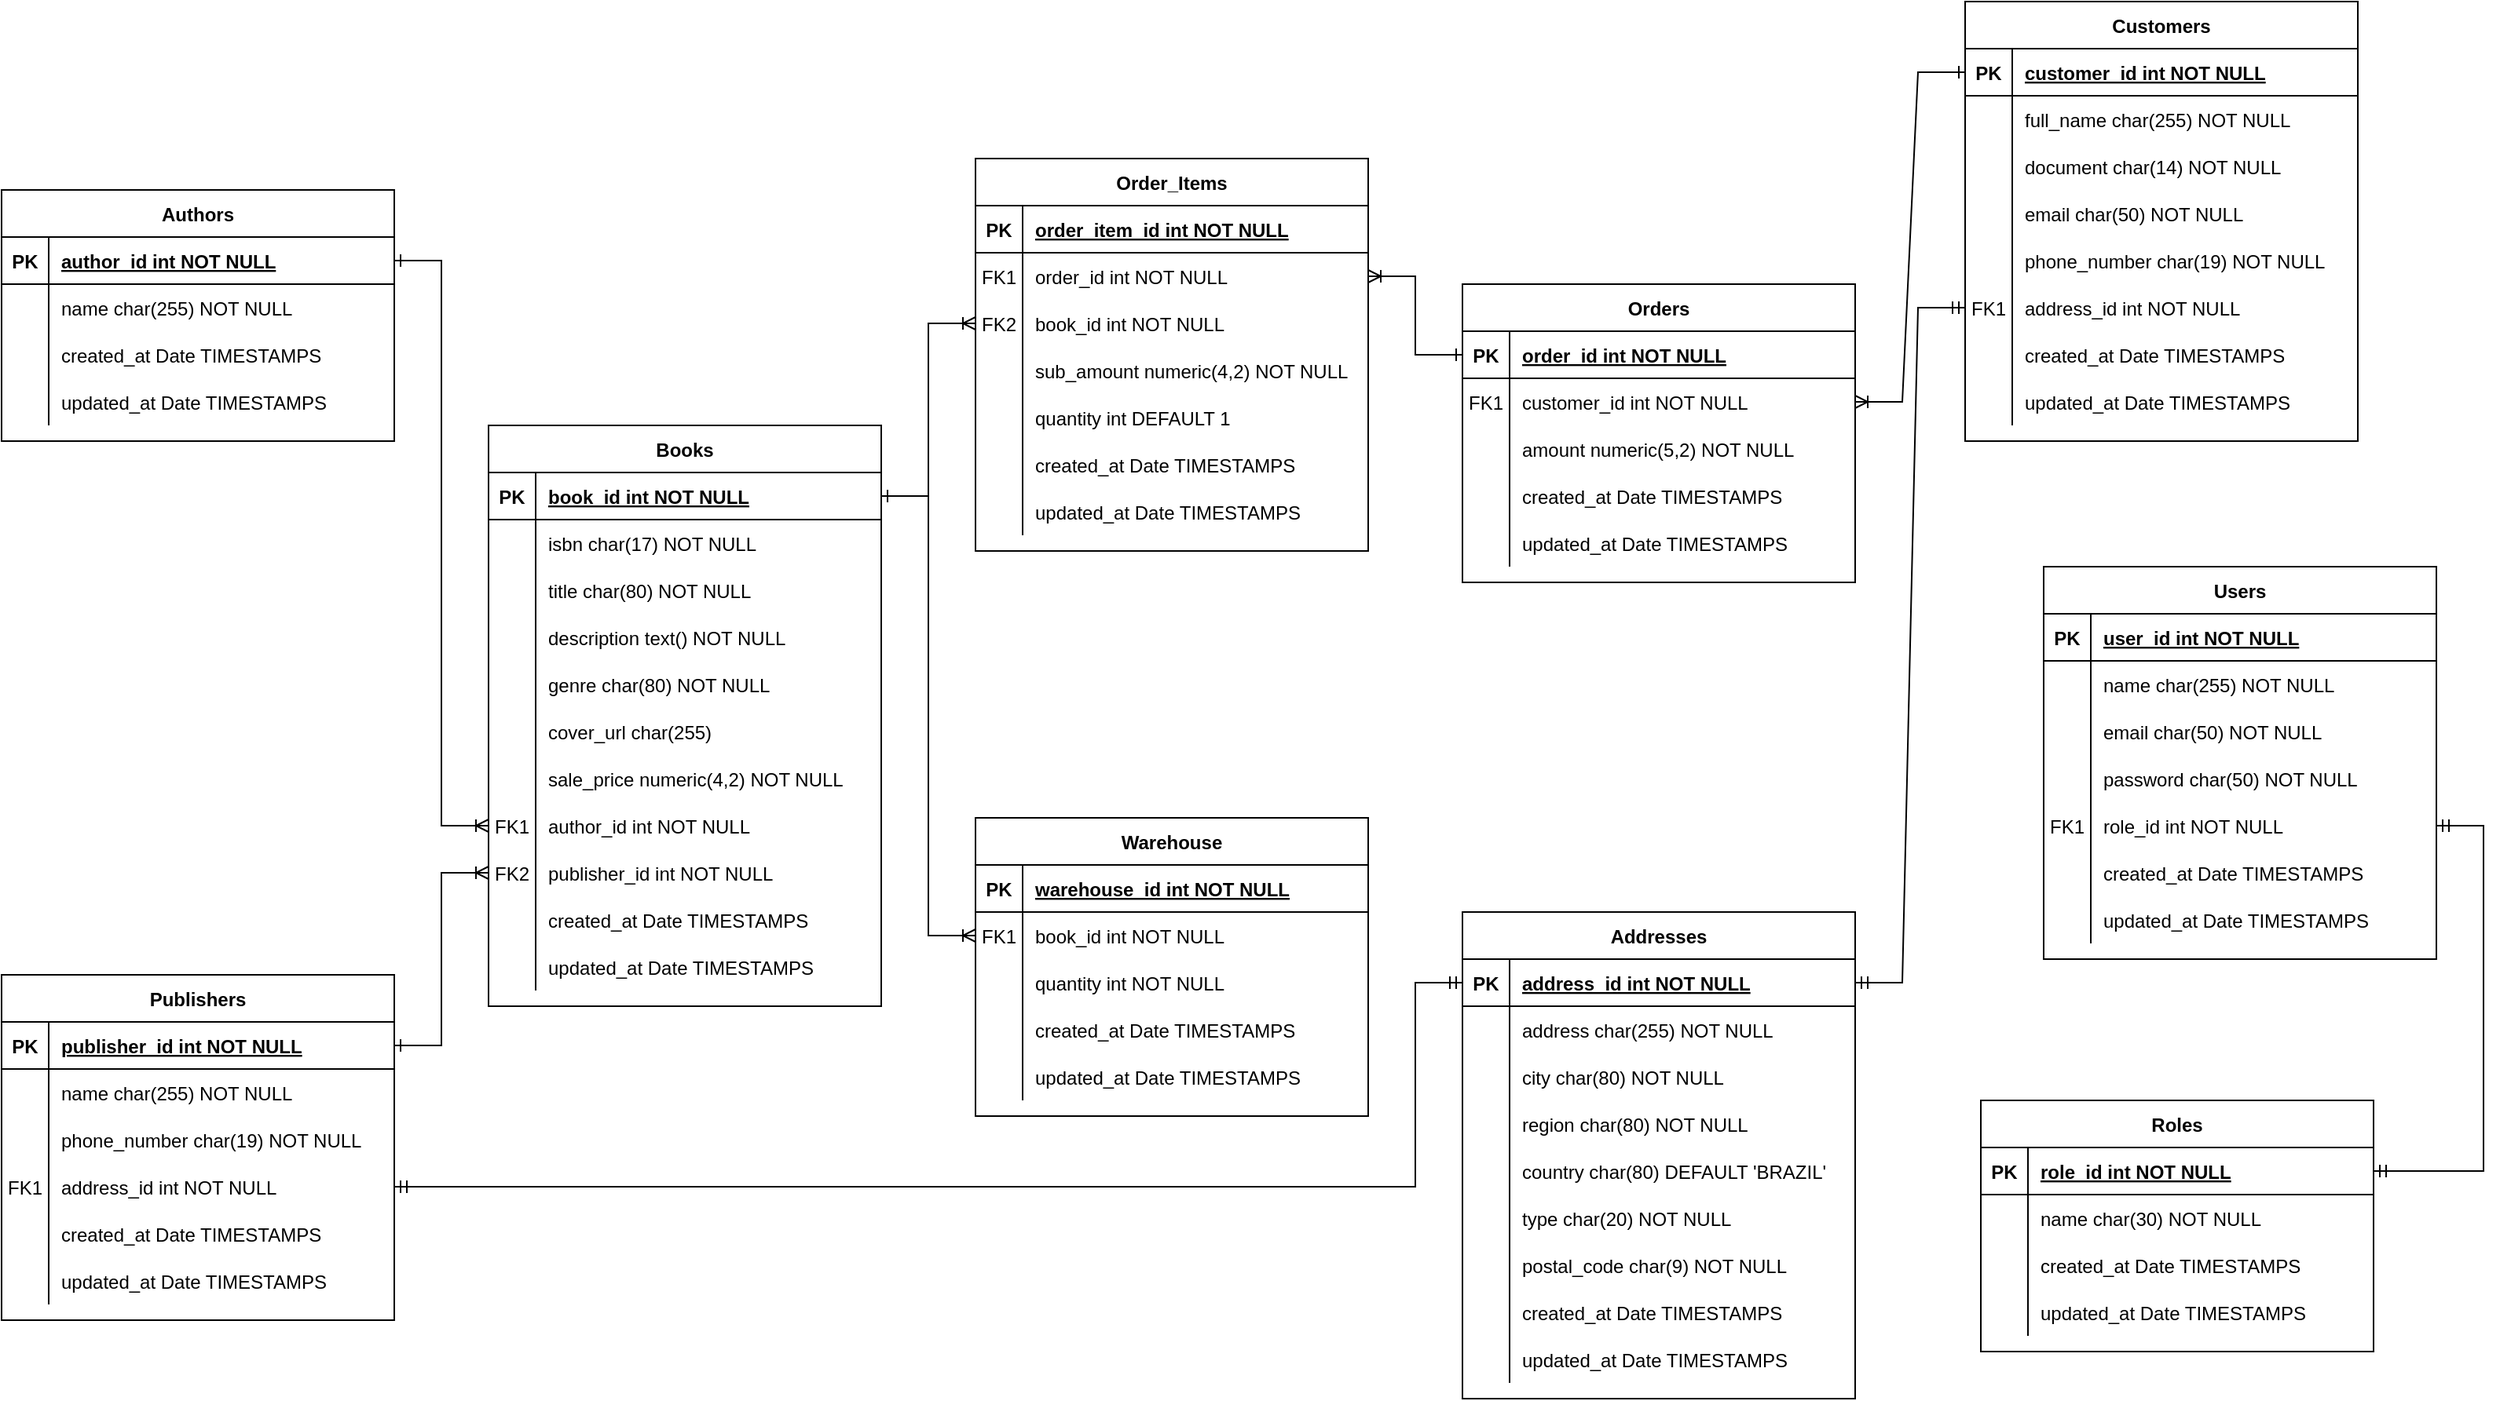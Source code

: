 <mxfile version="17.2.4" type="device"><diagram id="R2lEEEUBdFMjLlhIrx00" name="Page-1"><mxGraphModel dx="1646" dy="400" grid="1" gridSize="10" guides="1" tooltips="1" connect="1" arrows="1" fold="1" page="1" pageScale="1" pageWidth="850" pageHeight="1100" math="0" shadow="0" extFonts="Permanent Marker^https://fonts.googleapis.com/css?family=Permanent+Marker"><root><mxCell id="0"/><mxCell id="1" parent="0"/><mxCell id="C-vyLk0tnHw3VtMMgP7b-2" value="Orders" style="shape=table;startSize=30;container=1;collapsible=1;childLayout=tableLayout;fixedRows=1;rowLines=0;fontStyle=1;align=center;resizeLast=1;" parent="1" vertex="1"><mxGeometry x="250" y="270" width="250" height="190" as="geometry"/></mxCell><mxCell id="C-vyLk0tnHw3VtMMgP7b-3" value="" style="shape=partialRectangle;collapsible=0;dropTarget=0;pointerEvents=0;fillColor=none;points=[[0,0.5],[1,0.5]];portConstraint=eastwest;top=0;left=0;right=0;bottom=1;" parent="C-vyLk0tnHw3VtMMgP7b-2" vertex="1"><mxGeometry y="30" width="250" height="30" as="geometry"/></mxCell><mxCell id="C-vyLk0tnHw3VtMMgP7b-4" value="PK" style="shape=partialRectangle;overflow=hidden;connectable=0;fillColor=none;top=0;left=0;bottom=0;right=0;fontStyle=1;" parent="C-vyLk0tnHw3VtMMgP7b-3" vertex="1"><mxGeometry width="30" height="30" as="geometry"><mxRectangle width="30" height="30" as="alternateBounds"/></mxGeometry></mxCell><mxCell id="C-vyLk0tnHw3VtMMgP7b-5" value="order_id int NOT NULL " style="shape=partialRectangle;overflow=hidden;connectable=0;fillColor=none;top=0;left=0;bottom=0;right=0;align=left;spacingLeft=6;fontStyle=5;" parent="C-vyLk0tnHw3VtMMgP7b-3" vertex="1"><mxGeometry x="30" width="220" height="30" as="geometry"><mxRectangle width="220" height="30" as="alternateBounds"/></mxGeometry></mxCell><mxCell id="C-vyLk0tnHw3VtMMgP7b-6" value="" style="shape=partialRectangle;collapsible=0;dropTarget=0;pointerEvents=0;fillColor=none;points=[[0,0.5],[1,0.5]];portConstraint=eastwest;top=0;left=0;right=0;bottom=0;" parent="C-vyLk0tnHw3VtMMgP7b-2" vertex="1"><mxGeometry y="60" width="250" height="30" as="geometry"/></mxCell><mxCell id="C-vyLk0tnHw3VtMMgP7b-7" value="FK1" style="shape=partialRectangle;overflow=hidden;connectable=0;fillColor=none;top=0;left=0;bottom=0;right=0;" parent="C-vyLk0tnHw3VtMMgP7b-6" vertex="1"><mxGeometry width="30" height="30" as="geometry"><mxRectangle width="30" height="30" as="alternateBounds"/></mxGeometry></mxCell><mxCell id="C-vyLk0tnHw3VtMMgP7b-8" value="customer_id int NOT NULL" style="shape=partialRectangle;overflow=hidden;connectable=0;fillColor=none;top=0;left=0;bottom=0;right=0;align=left;spacingLeft=6;" parent="C-vyLk0tnHw3VtMMgP7b-6" vertex="1"><mxGeometry x="30" width="220" height="30" as="geometry"><mxRectangle width="220" height="30" as="alternateBounds"/></mxGeometry></mxCell><mxCell id="C-vyLk0tnHw3VtMMgP7b-9" value="" style="shape=partialRectangle;collapsible=0;dropTarget=0;pointerEvents=0;fillColor=none;points=[[0,0.5],[1,0.5]];portConstraint=eastwest;top=0;left=0;right=0;bottom=0;" parent="C-vyLk0tnHw3VtMMgP7b-2" vertex="1"><mxGeometry y="90" width="250" height="30" as="geometry"/></mxCell><mxCell id="C-vyLk0tnHw3VtMMgP7b-10" value="" style="shape=partialRectangle;overflow=hidden;connectable=0;fillColor=none;top=0;left=0;bottom=0;right=0;" parent="C-vyLk0tnHw3VtMMgP7b-9" vertex="1"><mxGeometry width="30" height="30" as="geometry"><mxRectangle width="30" height="30" as="alternateBounds"/></mxGeometry></mxCell><mxCell id="C-vyLk0tnHw3VtMMgP7b-11" value="amount numeric(5,2) NOT NULL" style="shape=partialRectangle;overflow=hidden;connectable=0;fillColor=none;top=0;left=0;bottom=0;right=0;align=left;spacingLeft=6;" parent="C-vyLk0tnHw3VtMMgP7b-9" vertex="1"><mxGeometry x="30" width="220" height="30" as="geometry"><mxRectangle width="220" height="30" as="alternateBounds"/></mxGeometry></mxCell><mxCell id="tKCCGDCkR7vgOUA1qYlW-42" value="" style="shape=partialRectangle;collapsible=0;dropTarget=0;pointerEvents=0;fillColor=none;points=[[0,0.5],[1,0.5]];portConstraint=eastwest;top=0;left=0;right=0;bottom=0;" parent="C-vyLk0tnHw3VtMMgP7b-2" vertex="1"><mxGeometry y="120" width="250" height="30" as="geometry"/></mxCell><mxCell id="tKCCGDCkR7vgOUA1qYlW-43" value="" style="shape=partialRectangle;overflow=hidden;connectable=0;fillColor=none;top=0;left=0;bottom=0;right=0;" parent="tKCCGDCkR7vgOUA1qYlW-42" vertex="1"><mxGeometry width="30" height="30" as="geometry"><mxRectangle width="30" height="30" as="alternateBounds"/></mxGeometry></mxCell><mxCell id="tKCCGDCkR7vgOUA1qYlW-44" value="created_at Date TIMESTAMPS" style="shape=partialRectangle;overflow=hidden;connectable=0;fillColor=none;top=0;left=0;bottom=0;right=0;align=left;spacingLeft=6;" parent="tKCCGDCkR7vgOUA1qYlW-42" vertex="1"><mxGeometry x="30" width="220" height="30" as="geometry"><mxRectangle width="220" height="30" as="alternateBounds"/></mxGeometry></mxCell><mxCell id="tKCCGDCkR7vgOUA1qYlW-45" value="" style="shape=partialRectangle;collapsible=0;dropTarget=0;pointerEvents=0;fillColor=none;points=[[0,0.5],[1,0.5]];portConstraint=eastwest;top=0;left=0;right=0;bottom=0;" parent="C-vyLk0tnHw3VtMMgP7b-2" vertex="1"><mxGeometry y="150" width="250" height="30" as="geometry"/></mxCell><mxCell id="tKCCGDCkR7vgOUA1qYlW-46" value="" style="shape=partialRectangle;overflow=hidden;connectable=0;fillColor=none;top=0;left=0;bottom=0;right=0;" parent="tKCCGDCkR7vgOUA1qYlW-45" vertex="1"><mxGeometry width="30" height="30" as="geometry"><mxRectangle width="30" height="30" as="alternateBounds"/></mxGeometry></mxCell><mxCell id="tKCCGDCkR7vgOUA1qYlW-47" value="updated_at Date TIMESTAMPS" style="shape=partialRectangle;overflow=hidden;connectable=0;fillColor=none;top=0;left=0;bottom=0;right=0;align=left;spacingLeft=6;" parent="tKCCGDCkR7vgOUA1qYlW-45" vertex="1"><mxGeometry x="30" width="220" height="30" as="geometry"><mxRectangle width="220" height="30" as="alternateBounds"/></mxGeometry></mxCell><mxCell id="C-vyLk0tnHw3VtMMgP7b-23" value="Customers" style="shape=table;startSize=30;container=1;collapsible=1;childLayout=tableLayout;fixedRows=1;rowLines=0;fontStyle=1;align=center;resizeLast=1;" parent="1" vertex="1"><mxGeometry x="570" y="90" width="250" height="280" as="geometry"/></mxCell><mxCell id="C-vyLk0tnHw3VtMMgP7b-24" value="" style="shape=partialRectangle;collapsible=0;dropTarget=0;pointerEvents=0;fillColor=none;points=[[0,0.5],[1,0.5]];portConstraint=eastwest;top=0;left=0;right=0;bottom=1;" parent="C-vyLk0tnHw3VtMMgP7b-23" vertex="1"><mxGeometry y="30" width="250" height="30" as="geometry"/></mxCell><mxCell id="C-vyLk0tnHw3VtMMgP7b-25" value="PK" style="shape=partialRectangle;overflow=hidden;connectable=0;fillColor=none;top=0;left=0;bottom=0;right=0;fontStyle=1;" parent="C-vyLk0tnHw3VtMMgP7b-24" vertex="1"><mxGeometry width="30" height="30" as="geometry"><mxRectangle width="30" height="30" as="alternateBounds"/></mxGeometry></mxCell><mxCell id="C-vyLk0tnHw3VtMMgP7b-26" value="customer_id int NOT NULL " style="shape=partialRectangle;overflow=hidden;connectable=0;fillColor=none;top=0;left=0;bottom=0;right=0;align=left;spacingLeft=6;fontStyle=5;" parent="C-vyLk0tnHw3VtMMgP7b-24" vertex="1"><mxGeometry x="30" width="220" height="30" as="geometry"><mxRectangle width="220" height="30" as="alternateBounds"/></mxGeometry></mxCell><mxCell id="C-vyLk0tnHw3VtMMgP7b-27" value="" style="shape=partialRectangle;collapsible=0;dropTarget=0;pointerEvents=0;fillColor=none;points=[[0,0.5],[1,0.5]];portConstraint=eastwest;top=0;left=0;right=0;bottom=0;" parent="C-vyLk0tnHw3VtMMgP7b-23" vertex="1"><mxGeometry y="60" width="250" height="30" as="geometry"/></mxCell><mxCell id="C-vyLk0tnHw3VtMMgP7b-28" value="" style="shape=partialRectangle;overflow=hidden;connectable=0;fillColor=none;top=0;left=0;bottom=0;right=0;" parent="C-vyLk0tnHw3VtMMgP7b-27" vertex="1"><mxGeometry width="30" height="30" as="geometry"><mxRectangle width="30" height="30" as="alternateBounds"/></mxGeometry></mxCell><mxCell id="C-vyLk0tnHw3VtMMgP7b-29" value="full_name char(255) NOT NULL" style="shape=partialRectangle;overflow=hidden;connectable=0;fillColor=none;top=0;left=0;bottom=0;right=0;align=left;spacingLeft=6;" parent="C-vyLk0tnHw3VtMMgP7b-27" vertex="1"><mxGeometry x="30" width="220" height="30" as="geometry"><mxRectangle width="220" height="30" as="alternateBounds"/></mxGeometry></mxCell><mxCell id="oETrKNFJHs72Rgm-OcRj-1" value="" style="shape=partialRectangle;collapsible=0;dropTarget=0;pointerEvents=0;fillColor=none;points=[[0,0.5],[1,0.5]];portConstraint=eastwest;top=0;left=0;right=0;bottom=0;" vertex="1" parent="C-vyLk0tnHw3VtMMgP7b-23"><mxGeometry y="90" width="250" height="30" as="geometry"/></mxCell><mxCell id="oETrKNFJHs72Rgm-OcRj-2" value="" style="shape=partialRectangle;overflow=hidden;connectable=0;fillColor=none;top=0;left=0;bottom=0;right=0;" vertex="1" parent="oETrKNFJHs72Rgm-OcRj-1"><mxGeometry width="30" height="30" as="geometry"><mxRectangle width="30" height="30" as="alternateBounds"/></mxGeometry></mxCell><mxCell id="oETrKNFJHs72Rgm-OcRj-3" value="document char(14) NOT NULL" style="shape=partialRectangle;overflow=hidden;connectable=0;fillColor=none;top=0;left=0;bottom=0;right=0;align=left;spacingLeft=6;" vertex="1" parent="oETrKNFJHs72Rgm-OcRj-1"><mxGeometry x="30" width="220" height="30" as="geometry"><mxRectangle width="220" height="30" as="alternateBounds"/></mxGeometry></mxCell><mxCell id="tKCCGDCkR7vgOUA1qYlW-21" value="" style="shape=partialRectangle;collapsible=0;dropTarget=0;pointerEvents=0;fillColor=none;points=[[0,0.5],[1,0.5]];portConstraint=eastwest;top=0;left=0;right=0;bottom=0;" parent="C-vyLk0tnHw3VtMMgP7b-23" vertex="1"><mxGeometry y="120" width="250" height="30" as="geometry"/></mxCell><mxCell id="tKCCGDCkR7vgOUA1qYlW-22" value="" style="shape=partialRectangle;overflow=hidden;connectable=0;fillColor=none;top=0;left=0;bottom=0;right=0;" parent="tKCCGDCkR7vgOUA1qYlW-21" vertex="1"><mxGeometry width="30" height="30" as="geometry"><mxRectangle width="30" height="30" as="alternateBounds"/></mxGeometry></mxCell><mxCell id="tKCCGDCkR7vgOUA1qYlW-23" value="email char(50) NOT NULL" style="shape=partialRectangle;overflow=hidden;connectable=0;fillColor=none;top=0;left=0;bottom=0;right=0;align=left;spacingLeft=6;" parent="tKCCGDCkR7vgOUA1qYlW-21" vertex="1"><mxGeometry x="30" width="220" height="30" as="geometry"><mxRectangle width="220" height="30" as="alternateBounds"/></mxGeometry></mxCell><mxCell id="tKCCGDCkR7vgOUA1qYlW-27" value="" style="shape=partialRectangle;collapsible=0;dropTarget=0;pointerEvents=0;fillColor=none;points=[[0,0.5],[1,0.5]];portConstraint=eastwest;top=0;left=0;right=0;bottom=0;" parent="C-vyLk0tnHw3VtMMgP7b-23" vertex="1"><mxGeometry y="150" width="250" height="30" as="geometry"/></mxCell><mxCell id="tKCCGDCkR7vgOUA1qYlW-28" value="" style="shape=partialRectangle;overflow=hidden;connectable=0;fillColor=none;top=0;left=0;bottom=0;right=0;" parent="tKCCGDCkR7vgOUA1qYlW-27" vertex="1"><mxGeometry width="30" height="30" as="geometry"><mxRectangle width="30" height="30" as="alternateBounds"/></mxGeometry></mxCell><mxCell id="tKCCGDCkR7vgOUA1qYlW-29" value="phone_number char(19) NOT NULL" style="shape=partialRectangle;overflow=hidden;connectable=0;fillColor=none;top=0;left=0;bottom=0;right=0;align=left;spacingLeft=6;" parent="tKCCGDCkR7vgOUA1qYlW-27" vertex="1"><mxGeometry x="30" width="220" height="30" as="geometry"><mxRectangle width="220" height="30" as="alternateBounds"/></mxGeometry></mxCell><mxCell id="tKCCGDCkR7vgOUA1qYlW-30" value="" style="shape=partialRectangle;collapsible=0;dropTarget=0;pointerEvents=0;fillColor=none;points=[[0,0.5],[1,0.5]];portConstraint=eastwest;top=0;left=0;right=0;bottom=0;" parent="C-vyLk0tnHw3VtMMgP7b-23" vertex="1"><mxGeometry y="180" width="250" height="30" as="geometry"/></mxCell><mxCell id="tKCCGDCkR7vgOUA1qYlW-31" value="FK1" style="shape=partialRectangle;overflow=hidden;connectable=0;fillColor=none;top=0;left=0;bottom=0;right=0;" parent="tKCCGDCkR7vgOUA1qYlW-30" vertex="1"><mxGeometry width="30" height="30" as="geometry"><mxRectangle width="30" height="30" as="alternateBounds"/></mxGeometry></mxCell><mxCell id="tKCCGDCkR7vgOUA1qYlW-32" value="address_id int NOT NULL" style="shape=partialRectangle;overflow=hidden;connectable=0;fillColor=none;top=0;left=0;bottom=0;right=0;align=left;spacingLeft=6;" parent="tKCCGDCkR7vgOUA1qYlW-30" vertex="1"><mxGeometry x="30" width="220" height="30" as="geometry"><mxRectangle width="220" height="30" as="alternateBounds"/></mxGeometry></mxCell><mxCell id="tKCCGDCkR7vgOUA1qYlW-33" value="" style="shape=partialRectangle;collapsible=0;dropTarget=0;pointerEvents=0;fillColor=none;points=[[0,0.5],[1,0.5]];portConstraint=eastwest;top=0;left=0;right=0;bottom=0;" parent="C-vyLk0tnHw3VtMMgP7b-23" vertex="1"><mxGeometry y="210" width="250" height="30" as="geometry"/></mxCell><mxCell id="tKCCGDCkR7vgOUA1qYlW-34" value="" style="shape=partialRectangle;overflow=hidden;connectable=0;fillColor=none;top=0;left=0;bottom=0;right=0;" parent="tKCCGDCkR7vgOUA1qYlW-33" vertex="1"><mxGeometry width="30" height="30" as="geometry"><mxRectangle width="30" height="30" as="alternateBounds"/></mxGeometry></mxCell><mxCell id="tKCCGDCkR7vgOUA1qYlW-35" value="created_at Date TIMESTAMPS" style="shape=partialRectangle;overflow=hidden;connectable=0;fillColor=none;top=0;left=0;bottom=0;right=0;align=left;spacingLeft=6;" parent="tKCCGDCkR7vgOUA1qYlW-33" vertex="1"><mxGeometry x="30" width="220" height="30" as="geometry"><mxRectangle width="220" height="30" as="alternateBounds"/></mxGeometry></mxCell><mxCell id="tKCCGDCkR7vgOUA1qYlW-36" value="" style="shape=partialRectangle;collapsible=0;dropTarget=0;pointerEvents=0;fillColor=none;points=[[0,0.5],[1,0.5]];portConstraint=eastwest;top=0;left=0;right=0;bottom=0;" parent="C-vyLk0tnHw3VtMMgP7b-23" vertex="1"><mxGeometry y="240" width="250" height="30" as="geometry"/></mxCell><mxCell id="tKCCGDCkR7vgOUA1qYlW-37" value="" style="shape=partialRectangle;overflow=hidden;connectable=0;fillColor=none;top=0;left=0;bottom=0;right=0;" parent="tKCCGDCkR7vgOUA1qYlW-36" vertex="1"><mxGeometry width="30" height="30" as="geometry"><mxRectangle width="30" height="30" as="alternateBounds"/></mxGeometry></mxCell><mxCell id="tKCCGDCkR7vgOUA1qYlW-38" value="updated_at Date TIMESTAMPS" style="shape=partialRectangle;overflow=hidden;connectable=0;fillColor=none;top=0;left=0;bottom=0;right=0;align=left;spacingLeft=6;" parent="tKCCGDCkR7vgOUA1qYlW-36" vertex="1"><mxGeometry x="30" width="220" height="30" as="geometry"><mxRectangle width="220" height="30" as="alternateBounds"/></mxGeometry></mxCell><mxCell id="tKCCGDCkR7vgOUA1qYlW-19" value="" style="shape=partialRectangle;overflow=hidden;connectable=0;fillColor=none;top=0;left=0;bottom=0;right=0;strokeColor=default;perimeterSpacing=6;strokeWidth=6;" parent="1" vertex="1"><mxGeometry x="480" y="180" width="30" height="30" as="geometry"><mxRectangle width="30" height="30" as="alternateBounds"/></mxGeometry></mxCell><mxCell id="tKCCGDCkR7vgOUA1qYlW-48" value="Order_Items" style="shape=table;startSize=30;container=1;collapsible=1;childLayout=tableLayout;fixedRows=1;rowLines=0;fontStyle=1;align=center;resizeLast=1;" parent="1" vertex="1"><mxGeometry x="-60" y="190" width="250" height="250" as="geometry"/></mxCell><mxCell id="tKCCGDCkR7vgOUA1qYlW-49" value="" style="shape=partialRectangle;collapsible=0;dropTarget=0;pointerEvents=0;fillColor=none;points=[[0,0.5],[1,0.5]];portConstraint=eastwest;top=0;left=0;right=0;bottom=1;" parent="tKCCGDCkR7vgOUA1qYlW-48" vertex="1"><mxGeometry y="30" width="250" height="30" as="geometry"/></mxCell><mxCell id="tKCCGDCkR7vgOUA1qYlW-50" value="PK" style="shape=partialRectangle;overflow=hidden;connectable=0;fillColor=none;top=0;left=0;bottom=0;right=0;fontStyle=1;" parent="tKCCGDCkR7vgOUA1qYlW-49" vertex="1"><mxGeometry width="30" height="30" as="geometry"><mxRectangle width="30" height="30" as="alternateBounds"/></mxGeometry></mxCell><mxCell id="tKCCGDCkR7vgOUA1qYlW-51" value="order_item_id int NOT NULL " style="shape=partialRectangle;overflow=hidden;connectable=0;fillColor=none;top=0;left=0;bottom=0;right=0;align=left;spacingLeft=6;fontStyle=5;" parent="tKCCGDCkR7vgOUA1qYlW-49" vertex="1"><mxGeometry x="30" width="220" height="30" as="geometry"><mxRectangle width="220" height="30" as="alternateBounds"/></mxGeometry></mxCell><mxCell id="tKCCGDCkR7vgOUA1qYlW-52" value="" style="shape=partialRectangle;collapsible=0;dropTarget=0;pointerEvents=0;fillColor=none;points=[[0,0.5],[1,0.5]];portConstraint=eastwest;top=0;left=0;right=0;bottom=0;" parent="tKCCGDCkR7vgOUA1qYlW-48" vertex="1"><mxGeometry y="60" width="250" height="30" as="geometry"/></mxCell><mxCell id="tKCCGDCkR7vgOUA1qYlW-53" value="FK1" style="shape=partialRectangle;overflow=hidden;connectable=0;fillColor=none;top=0;left=0;bottom=0;right=0;" parent="tKCCGDCkR7vgOUA1qYlW-52" vertex="1"><mxGeometry width="30" height="30" as="geometry"><mxRectangle width="30" height="30" as="alternateBounds"/></mxGeometry></mxCell><mxCell id="tKCCGDCkR7vgOUA1qYlW-54" value="order_id int NOT NULL" style="shape=partialRectangle;overflow=hidden;connectable=0;fillColor=none;top=0;left=0;bottom=0;right=0;align=left;spacingLeft=6;" parent="tKCCGDCkR7vgOUA1qYlW-52" vertex="1"><mxGeometry x="30" width="220" height="30" as="geometry"><mxRectangle width="220" height="30" as="alternateBounds"/></mxGeometry></mxCell><mxCell id="tKCCGDCkR7vgOUA1qYlW-55" value="" style="shape=partialRectangle;collapsible=0;dropTarget=0;pointerEvents=0;fillColor=none;points=[[0,0.5],[1,0.5]];portConstraint=eastwest;top=0;left=0;right=0;bottom=0;" parent="tKCCGDCkR7vgOUA1qYlW-48" vertex="1"><mxGeometry y="90" width="250" height="30" as="geometry"/></mxCell><mxCell id="tKCCGDCkR7vgOUA1qYlW-56" value="FK2" style="shape=partialRectangle;overflow=hidden;connectable=0;fillColor=none;top=0;left=0;bottom=0;right=0;" parent="tKCCGDCkR7vgOUA1qYlW-55" vertex="1"><mxGeometry width="30" height="30" as="geometry"><mxRectangle width="30" height="30" as="alternateBounds"/></mxGeometry></mxCell><mxCell id="tKCCGDCkR7vgOUA1qYlW-57" value="book_id int NOT NULL" style="shape=partialRectangle;overflow=hidden;connectable=0;fillColor=none;top=0;left=0;bottom=0;right=0;align=left;spacingLeft=6;" parent="tKCCGDCkR7vgOUA1qYlW-55" vertex="1"><mxGeometry x="30" width="220" height="30" as="geometry"><mxRectangle width="220" height="30" as="alternateBounds"/></mxGeometry></mxCell><mxCell id="tKCCGDCkR7vgOUA1qYlW-135" value="" style="shape=partialRectangle;collapsible=0;dropTarget=0;pointerEvents=0;fillColor=none;points=[[0,0.5],[1,0.5]];portConstraint=eastwest;top=0;left=0;right=0;bottom=0;" parent="tKCCGDCkR7vgOUA1qYlW-48" vertex="1"><mxGeometry y="120" width="250" height="30" as="geometry"/></mxCell><mxCell id="tKCCGDCkR7vgOUA1qYlW-136" value="" style="shape=partialRectangle;overflow=hidden;connectable=0;fillColor=none;top=0;left=0;bottom=0;right=0;" parent="tKCCGDCkR7vgOUA1qYlW-135" vertex="1"><mxGeometry width="30" height="30" as="geometry"><mxRectangle width="30" height="30" as="alternateBounds"/></mxGeometry></mxCell><mxCell id="tKCCGDCkR7vgOUA1qYlW-137" value="sub_amount numeric(4,2) NOT NULL" style="shape=partialRectangle;overflow=hidden;connectable=0;fillColor=none;top=0;left=0;bottom=0;right=0;align=left;spacingLeft=6;" parent="tKCCGDCkR7vgOUA1qYlW-135" vertex="1"><mxGeometry x="30" width="220" height="30" as="geometry"><mxRectangle width="220" height="30" as="alternateBounds"/></mxGeometry></mxCell><mxCell id="tKCCGDCkR7vgOUA1qYlW-80" value="" style="shape=partialRectangle;collapsible=0;dropTarget=0;pointerEvents=0;fillColor=none;points=[[0,0.5],[1,0.5]];portConstraint=eastwest;top=0;left=0;right=0;bottom=0;" parent="tKCCGDCkR7vgOUA1qYlW-48" vertex="1"><mxGeometry y="150" width="250" height="30" as="geometry"/></mxCell><mxCell id="tKCCGDCkR7vgOUA1qYlW-81" value="" style="shape=partialRectangle;overflow=hidden;connectable=0;fillColor=none;top=0;left=0;bottom=0;right=0;" parent="tKCCGDCkR7vgOUA1qYlW-80" vertex="1"><mxGeometry width="30" height="30" as="geometry"><mxRectangle width="30" height="30" as="alternateBounds"/></mxGeometry></mxCell><mxCell id="tKCCGDCkR7vgOUA1qYlW-82" value="quantity int DEFAULT 1" style="shape=partialRectangle;overflow=hidden;connectable=0;fillColor=none;top=0;left=0;bottom=0;right=0;align=left;spacingLeft=6;" parent="tKCCGDCkR7vgOUA1qYlW-80" vertex="1"><mxGeometry x="30" width="220" height="30" as="geometry"><mxRectangle width="220" height="30" as="alternateBounds"/></mxGeometry></mxCell><mxCell id="tKCCGDCkR7vgOUA1qYlW-58" value="" style="shape=partialRectangle;collapsible=0;dropTarget=0;pointerEvents=0;fillColor=none;points=[[0,0.5],[1,0.5]];portConstraint=eastwest;top=0;left=0;right=0;bottom=0;" parent="tKCCGDCkR7vgOUA1qYlW-48" vertex="1"><mxGeometry y="180" width="250" height="30" as="geometry"/></mxCell><mxCell id="tKCCGDCkR7vgOUA1qYlW-59" value="" style="shape=partialRectangle;overflow=hidden;connectable=0;fillColor=none;top=0;left=0;bottom=0;right=0;" parent="tKCCGDCkR7vgOUA1qYlW-58" vertex="1"><mxGeometry width="30" height="30" as="geometry"><mxRectangle width="30" height="30" as="alternateBounds"/></mxGeometry></mxCell><mxCell id="tKCCGDCkR7vgOUA1qYlW-60" value="created_at Date TIMESTAMPS" style="shape=partialRectangle;overflow=hidden;connectable=0;fillColor=none;top=0;left=0;bottom=0;right=0;align=left;spacingLeft=6;" parent="tKCCGDCkR7vgOUA1qYlW-58" vertex="1"><mxGeometry x="30" width="220" height="30" as="geometry"><mxRectangle width="220" height="30" as="alternateBounds"/></mxGeometry></mxCell><mxCell id="tKCCGDCkR7vgOUA1qYlW-61" value="" style="shape=partialRectangle;collapsible=0;dropTarget=0;pointerEvents=0;fillColor=none;points=[[0,0.5],[1,0.5]];portConstraint=eastwest;top=0;left=0;right=0;bottom=0;" parent="tKCCGDCkR7vgOUA1qYlW-48" vertex="1"><mxGeometry y="210" width="250" height="30" as="geometry"/></mxCell><mxCell id="tKCCGDCkR7vgOUA1qYlW-62" value="" style="shape=partialRectangle;overflow=hidden;connectable=0;fillColor=none;top=0;left=0;bottom=0;right=0;" parent="tKCCGDCkR7vgOUA1qYlW-61" vertex="1"><mxGeometry width="30" height="30" as="geometry"><mxRectangle width="30" height="30" as="alternateBounds"/></mxGeometry></mxCell><mxCell id="tKCCGDCkR7vgOUA1qYlW-63" value="updated_at Date TIMESTAMPS" style="shape=partialRectangle;overflow=hidden;connectable=0;fillColor=none;top=0;left=0;bottom=0;right=0;align=left;spacingLeft=6;" parent="tKCCGDCkR7vgOUA1qYlW-61" vertex="1"><mxGeometry x="30" width="220" height="30" as="geometry"><mxRectangle width="220" height="30" as="alternateBounds"/></mxGeometry></mxCell><mxCell id="tKCCGDCkR7vgOUA1qYlW-91" value="" style="edgeStyle=entityRelationEdgeStyle;fontSize=12;html=1;endArrow=ERoneToMany;rounded=0;startArrow=ERone;startFill=0;" parent="1" source="C-vyLk0tnHw3VtMMgP7b-3" target="tKCCGDCkR7vgOUA1qYlW-52" edge="1"><mxGeometry width="100" height="100" relative="1" as="geometry"><mxPoint x="30" y="430" as="sourcePoint"/><mxPoint x="130" y="330" as="targetPoint"/></mxGeometry></mxCell><mxCell id="tKCCGDCkR7vgOUA1qYlW-92" value="Books" style="shape=table;startSize=30;container=1;collapsible=1;childLayout=tableLayout;fixedRows=1;rowLines=0;fontStyle=1;align=center;resizeLast=1;" parent="1" vertex="1"><mxGeometry x="-370" y="360" width="250" height="370" as="geometry"/></mxCell><mxCell id="tKCCGDCkR7vgOUA1qYlW-93" value="" style="shape=partialRectangle;collapsible=0;dropTarget=0;pointerEvents=0;fillColor=none;points=[[0,0.5],[1,0.5]];portConstraint=eastwest;top=0;left=0;right=0;bottom=1;" parent="tKCCGDCkR7vgOUA1qYlW-92" vertex="1"><mxGeometry y="30" width="250" height="30" as="geometry"/></mxCell><mxCell id="tKCCGDCkR7vgOUA1qYlW-94" value="PK" style="shape=partialRectangle;overflow=hidden;connectable=0;fillColor=none;top=0;left=0;bottom=0;right=0;fontStyle=1;" parent="tKCCGDCkR7vgOUA1qYlW-93" vertex="1"><mxGeometry width="30" height="30" as="geometry"><mxRectangle width="30" height="30" as="alternateBounds"/></mxGeometry></mxCell><mxCell id="tKCCGDCkR7vgOUA1qYlW-95" value="book_id int NOT NULL " style="shape=partialRectangle;overflow=hidden;connectable=0;fillColor=none;top=0;left=0;bottom=0;right=0;align=left;spacingLeft=6;fontStyle=5;" parent="tKCCGDCkR7vgOUA1qYlW-93" vertex="1"><mxGeometry x="30" width="220" height="30" as="geometry"><mxRectangle width="220" height="30" as="alternateBounds"/></mxGeometry></mxCell><mxCell id="tKCCGDCkR7vgOUA1qYlW-96" value="" style="shape=partialRectangle;collapsible=0;dropTarget=0;pointerEvents=0;fillColor=none;points=[[0,0.5],[1,0.5]];portConstraint=eastwest;top=0;left=0;right=0;bottom=0;" parent="tKCCGDCkR7vgOUA1qYlW-92" vertex="1"><mxGeometry y="60" width="250" height="30" as="geometry"/></mxCell><mxCell id="tKCCGDCkR7vgOUA1qYlW-97" value="" style="shape=partialRectangle;overflow=hidden;connectable=0;fillColor=none;top=0;left=0;bottom=0;right=0;" parent="tKCCGDCkR7vgOUA1qYlW-96" vertex="1"><mxGeometry width="30" height="30" as="geometry"><mxRectangle width="30" height="30" as="alternateBounds"/></mxGeometry></mxCell><mxCell id="tKCCGDCkR7vgOUA1qYlW-98" value="isbn char(17) NOT NULL" style="shape=partialRectangle;overflow=hidden;connectable=0;fillColor=none;top=0;left=0;bottom=0;right=0;align=left;spacingLeft=6;" parent="tKCCGDCkR7vgOUA1qYlW-96" vertex="1"><mxGeometry x="30" width="220" height="30" as="geometry"><mxRectangle width="220" height="30" as="alternateBounds"/></mxGeometry></mxCell><mxCell id="tKCCGDCkR7vgOUA1qYlW-99" value="" style="shape=partialRectangle;collapsible=0;dropTarget=0;pointerEvents=0;fillColor=none;points=[[0,0.5],[1,0.5]];portConstraint=eastwest;top=0;left=0;right=0;bottom=0;" parent="tKCCGDCkR7vgOUA1qYlW-92" vertex="1"><mxGeometry y="90" width="250" height="30" as="geometry"/></mxCell><mxCell id="tKCCGDCkR7vgOUA1qYlW-100" value="" style="shape=partialRectangle;overflow=hidden;connectable=0;fillColor=none;top=0;left=0;bottom=0;right=0;" parent="tKCCGDCkR7vgOUA1qYlW-99" vertex="1"><mxGeometry width="30" height="30" as="geometry"><mxRectangle width="30" height="30" as="alternateBounds"/></mxGeometry></mxCell><mxCell id="tKCCGDCkR7vgOUA1qYlW-101" value="title char(80) NOT NULL" style="shape=partialRectangle;overflow=hidden;connectable=0;fillColor=none;top=0;left=0;bottom=0;right=0;align=left;spacingLeft=6;" parent="tKCCGDCkR7vgOUA1qYlW-99" vertex="1"><mxGeometry x="30" width="220" height="30" as="geometry"><mxRectangle width="220" height="30" as="alternateBounds"/></mxGeometry></mxCell><mxCell id="tKCCGDCkR7vgOUA1qYlW-117" value="" style="shape=partialRectangle;collapsible=0;dropTarget=0;pointerEvents=0;fillColor=none;points=[[0,0.5],[1,0.5]];portConstraint=eastwest;top=0;left=0;right=0;bottom=0;" parent="tKCCGDCkR7vgOUA1qYlW-92" vertex="1"><mxGeometry y="120" width="250" height="30" as="geometry"/></mxCell><mxCell id="tKCCGDCkR7vgOUA1qYlW-118" value="" style="shape=partialRectangle;overflow=hidden;connectable=0;fillColor=none;top=0;left=0;bottom=0;right=0;" parent="tKCCGDCkR7vgOUA1qYlW-117" vertex="1"><mxGeometry width="30" height="30" as="geometry"><mxRectangle width="30" height="30" as="alternateBounds"/></mxGeometry></mxCell><mxCell id="tKCCGDCkR7vgOUA1qYlW-119" value="description text() NOT NULL" style="shape=partialRectangle;overflow=hidden;connectable=0;fillColor=none;top=0;left=0;bottom=0;right=0;align=left;spacingLeft=6;" parent="tKCCGDCkR7vgOUA1qYlW-117" vertex="1"><mxGeometry x="30" width="220" height="30" as="geometry"><mxRectangle width="220" height="30" as="alternateBounds"/></mxGeometry></mxCell><mxCell id="tKCCGDCkR7vgOUA1qYlW-120" value="" style="shape=partialRectangle;collapsible=0;dropTarget=0;pointerEvents=0;fillColor=none;points=[[0,0.5],[1,0.5]];portConstraint=eastwest;top=0;left=0;right=0;bottom=0;" parent="tKCCGDCkR7vgOUA1qYlW-92" vertex="1"><mxGeometry y="150" width="250" height="30" as="geometry"/></mxCell><mxCell id="tKCCGDCkR7vgOUA1qYlW-121" value="" style="shape=partialRectangle;overflow=hidden;connectable=0;fillColor=none;top=0;left=0;bottom=0;right=0;" parent="tKCCGDCkR7vgOUA1qYlW-120" vertex="1"><mxGeometry width="30" height="30" as="geometry"><mxRectangle width="30" height="30" as="alternateBounds"/></mxGeometry></mxCell><mxCell id="tKCCGDCkR7vgOUA1qYlW-122" value="genre char(80) NOT NULL" style="shape=partialRectangle;overflow=hidden;connectable=0;fillColor=none;top=0;left=0;bottom=0;right=0;align=left;spacingLeft=6;" parent="tKCCGDCkR7vgOUA1qYlW-120" vertex="1"><mxGeometry x="30" width="220" height="30" as="geometry"><mxRectangle width="220" height="30" as="alternateBounds"/></mxGeometry></mxCell><mxCell id="tKCCGDCkR7vgOUA1qYlW-126" value="" style="shape=partialRectangle;collapsible=0;dropTarget=0;pointerEvents=0;fillColor=none;points=[[0,0.5],[1,0.5]];portConstraint=eastwest;top=0;left=0;right=0;bottom=0;" parent="tKCCGDCkR7vgOUA1qYlW-92" vertex="1"><mxGeometry y="180" width="250" height="30" as="geometry"/></mxCell><mxCell id="tKCCGDCkR7vgOUA1qYlW-127" value="" style="shape=partialRectangle;overflow=hidden;connectable=0;fillColor=none;top=0;left=0;bottom=0;right=0;" parent="tKCCGDCkR7vgOUA1qYlW-126" vertex="1"><mxGeometry width="30" height="30" as="geometry"><mxRectangle width="30" height="30" as="alternateBounds"/></mxGeometry></mxCell><mxCell id="tKCCGDCkR7vgOUA1qYlW-128" value="cover_url char(255)" style="shape=partialRectangle;overflow=hidden;connectable=0;fillColor=none;top=0;left=0;bottom=0;right=0;align=left;spacingLeft=6;" parent="tKCCGDCkR7vgOUA1qYlW-126" vertex="1"><mxGeometry x="30" width="220" height="30" as="geometry"><mxRectangle width="220" height="30" as="alternateBounds"/></mxGeometry></mxCell><mxCell id="tKCCGDCkR7vgOUA1qYlW-129" value="" style="shape=partialRectangle;collapsible=0;dropTarget=0;pointerEvents=0;fillColor=none;points=[[0,0.5],[1,0.5]];portConstraint=eastwest;top=0;left=0;right=0;bottom=0;" parent="tKCCGDCkR7vgOUA1qYlW-92" vertex="1"><mxGeometry y="210" width="250" height="30" as="geometry"/></mxCell><mxCell id="tKCCGDCkR7vgOUA1qYlW-130" value="" style="shape=partialRectangle;overflow=hidden;connectable=0;fillColor=none;top=0;left=0;bottom=0;right=0;" parent="tKCCGDCkR7vgOUA1qYlW-129" vertex="1"><mxGeometry width="30" height="30" as="geometry"><mxRectangle width="30" height="30" as="alternateBounds"/></mxGeometry></mxCell><mxCell id="tKCCGDCkR7vgOUA1qYlW-131" value="sale_price numeric(4,2) NOT NULL" style="shape=partialRectangle;overflow=hidden;connectable=0;fillColor=none;top=0;left=0;bottom=0;right=0;align=left;spacingLeft=6;" parent="tKCCGDCkR7vgOUA1qYlW-129" vertex="1"><mxGeometry x="30" width="220" height="30" as="geometry"><mxRectangle width="220" height="30" as="alternateBounds"/></mxGeometry></mxCell><mxCell id="tKCCGDCkR7vgOUA1qYlW-132" value="" style="shape=partialRectangle;collapsible=0;dropTarget=0;pointerEvents=0;fillColor=none;points=[[0,0.5],[1,0.5]];portConstraint=eastwest;top=0;left=0;right=0;bottom=0;" parent="tKCCGDCkR7vgOUA1qYlW-92" vertex="1"><mxGeometry y="240" width="250" height="30" as="geometry"/></mxCell><mxCell id="tKCCGDCkR7vgOUA1qYlW-133" value="FK1" style="shape=partialRectangle;overflow=hidden;connectable=0;fillColor=none;top=0;left=0;bottom=0;right=0;" parent="tKCCGDCkR7vgOUA1qYlW-132" vertex="1"><mxGeometry width="30" height="30" as="geometry"><mxRectangle width="30" height="30" as="alternateBounds"/></mxGeometry></mxCell><mxCell id="tKCCGDCkR7vgOUA1qYlW-134" value="author_id int NOT NULL" style="shape=partialRectangle;overflow=hidden;connectable=0;fillColor=none;top=0;left=0;bottom=0;right=0;align=left;spacingLeft=6;" parent="tKCCGDCkR7vgOUA1qYlW-132" vertex="1"><mxGeometry x="30" width="220" height="30" as="geometry"><mxRectangle width="220" height="30" as="alternateBounds"/></mxGeometry></mxCell><mxCell id="tKCCGDCkR7vgOUA1qYlW-102" value="" style="shape=partialRectangle;collapsible=0;dropTarget=0;pointerEvents=0;fillColor=none;points=[[0,0.5],[1,0.5]];portConstraint=eastwest;top=0;left=0;right=0;bottom=0;" parent="tKCCGDCkR7vgOUA1qYlW-92" vertex="1"><mxGeometry y="270" width="250" height="30" as="geometry"/></mxCell><mxCell id="tKCCGDCkR7vgOUA1qYlW-103" value="FK2" style="shape=partialRectangle;overflow=hidden;connectable=0;fillColor=none;top=0;left=0;bottom=0;right=0;" parent="tKCCGDCkR7vgOUA1qYlW-102" vertex="1"><mxGeometry width="30" height="30" as="geometry"><mxRectangle width="30" height="30" as="alternateBounds"/></mxGeometry></mxCell><mxCell id="tKCCGDCkR7vgOUA1qYlW-104" value="publisher_id int NOT NULL" style="shape=partialRectangle;overflow=hidden;connectable=0;fillColor=none;top=0;left=0;bottom=0;right=0;align=left;spacingLeft=6;" parent="tKCCGDCkR7vgOUA1qYlW-102" vertex="1"><mxGeometry x="30" width="220" height="30" as="geometry"><mxRectangle width="220" height="30" as="alternateBounds"/></mxGeometry></mxCell><mxCell id="tKCCGDCkR7vgOUA1qYlW-105" value="" style="shape=partialRectangle;collapsible=0;dropTarget=0;pointerEvents=0;fillColor=none;points=[[0,0.5],[1,0.5]];portConstraint=eastwest;top=0;left=0;right=0;bottom=0;" parent="tKCCGDCkR7vgOUA1qYlW-92" vertex="1"><mxGeometry y="300" width="250" height="30" as="geometry"/></mxCell><mxCell id="tKCCGDCkR7vgOUA1qYlW-106" value="" style="shape=partialRectangle;overflow=hidden;connectable=0;fillColor=none;top=0;left=0;bottom=0;right=0;" parent="tKCCGDCkR7vgOUA1qYlW-105" vertex="1"><mxGeometry width="30" height="30" as="geometry"><mxRectangle width="30" height="30" as="alternateBounds"/></mxGeometry></mxCell><mxCell id="tKCCGDCkR7vgOUA1qYlW-107" value="created_at Date TIMESTAMPS" style="shape=partialRectangle;overflow=hidden;connectable=0;fillColor=none;top=0;left=0;bottom=0;right=0;align=left;spacingLeft=6;" parent="tKCCGDCkR7vgOUA1qYlW-105" vertex="1"><mxGeometry x="30" width="220" height="30" as="geometry"><mxRectangle width="220" height="30" as="alternateBounds"/></mxGeometry></mxCell><mxCell id="tKCCGDCkR7vgOUA1qYlW-108" value="" style="shape=partialRectangle;collapsible=0;dropTarget=0;pointerEvents=0;fillColor=none;points=[[0,0.5],[1,0.5]];portConstraint=eastwest;top=0;left=0;right=0;bottom=0;" parent="tKCCGDCkR7vgOUA1qYlW-92" vertex="1"><mxGeometry y="330" width="250" height="30" as="geometry"/></mxCell><mxCell id="tKCCGDCkR7vgOUA1qYlW-109" value="" style="shape=partialRectangle;overflow=hidden;connectable=0;fillColor=none;top=0;left=0;bottom=0;right=0;" parent="tKCCGDCkR7vgOUA1qYlW-108" vertex="1"><mxGeometry width="30" height="30" as="geometry"><mxRectangle width="30" height="30" as="alternateBounds"/></mxGeometry></mxCell><mxCell id="tKCCGDCkR7vgOUA1qYlW-110" value="updated_at Date TIMESTAMPS" style="shape=partialRectangle;overflow=hidden;connectable=0;fillColor=none;top=0;left=0;bottom=0;right=0;align=left;spacingLeft=6;" parent="tKCCGDCkR7vgOUA1qYlW-108" vertex="1"><mxGeometry x="30" width="220" height="30" as="geometry"><mxRectangle width="220" height="30" as="alternateBounds"/></mxGeometry></mxCell><mxCell id="tKCCGDCkR7vgOUA1qYlW-138" value="" style="edgeStyle=entityRelationEdgeStyle;fontSize=12;html=1;endArrow=ERoneToMany;rounded=0;startArrow=ERone;startFill=0;" parent="1" source="tKCCGDCkR7vgOUA1qYlW-93" target="tKCCGDCkR7vgOUA1qYlW-55" edge="1"><mxGeometry width="100" height="100" relative="1" as="geometry"><mxPoint x="-90" y="510" as="sourcePoint"/><mxPoint x="10" y="410" as="targetPoint"/></mxGeometry></mxCell><mxCell id="tKCCGDCkR7vgOUA1qYlW-140" value="Warehouse" style="shape=table;startSize=30;container=1;collapsible=1;childLayout=tableLayout;fixedRows=1;rowLines=0;fontStyle=1;align=center;resizeLast=1;" parent="1" vertex="1"><mxGeometry x="-60" y="610" width="250" height="190" as="geometry"/></mxCell><mxCell id="tKCCGDCkR7vgOUA1qYlW-141" value="" style="shape=partialRectangle;collapsible=0;dropTarget=0;pointerEvents=0;fillColor=none;points=[[0,0.5],[1,0.5]];portConstraint=eastwest;top=0;left=0;right=0;bottom=1;" parent="tKCCGDCkR7vgOUA1qYlW-140" vertex="1"><mxGeometry y="30" width="250" height="30" as="geometry"/></mxCell><mxCell id="tKCCGDCkR7vgOUA1qYlW-142" value="PK" style="shape=partialRectangle;overflow=hidden;connectable=0;fillColor=none;top=0;left=0;bottom=0;right=0;fontStyle=1;" parent="tKCCGDCkR7vgOUA1qYlW-141" vertex="1"><mxGeometry width="30" height="30" as="geometry"><mxRectangle width="30" height="30" as="alternateBounds"/></mxGeometry></mxCell><mxCell id="tKCCGDCkR7vgOUA1qYlW-143" value="warehouse_id int NOT NULL " style="shape=partialRectangle;overflow=hidden;connectable=0;fillColor=none;top=0;left=0;bottom=0;right=0;align=left;spacingLeft=6;fontStyle=5;" parent="tKCCGDCkR7vgOUA1qYlW-141" vertex="1"><mxGeometry x="30" width="220" height="30" as="geometry"><mxRectangle width="220" height="30" as="alternateBounds"/></mxGeometry></mxCell><mxCell id="tKCCGDCkR7vgOUA1qYlW-147" value="" style="shape=partialRectangle;collapsible=0;dropTarget=0;pointerEvents=0;fillColor=none;points=[[0,0.5],[1,0.5]];portConstraint=eastwest;top=0;left=0;right=0;bottom=0;" parent="tKCCGDCkR7vgOUA1qYlW-140" vertex="1"><mxGeometry y="60" width="250" height="30" as="geometry"/></mxCell><mxCell id="tKCCGDCkR7vgOUA1qYlW-148" value="FK1" style="shape=partialRectangle;overflow=hidden;connectable=0;fillColor=none;top=0;left=0;bottom=0;right=0;" parent="tKCCGDCkR7vgOUA1qYlW-147" vertex="1"><mxGeometry width="30" height="30" as="geometry"><mxRectangle width="30" height="30" as="alternateBounds"/></mxGeometry></mxCell><mxCell id="tKCCGDCkR7vgOUA1qYlW-149" value="book_id int NOT NULL" style="shape=partialRectangle;overflow=hidden;connectable=0;fillColor=none;top=0;left=0;bottom=0;right=0;align=left;spacingLeft=6;" parent="tKCCGDCkR7vgOUA1qYlW-147" vertex="1"><mxGeometry x="30" width="220" height="30" as="geometry"><mxRectangle width="220" height="30" as="alternateBounds"/></mxGeometry></mxCell><mxCell id="tKCCGDCkR7vgOUA1qYlW-150" value="" style="shape=partialRectangle;collapsible=0;dropTarget=0;pointerEvents=0;fillColor=none;points=[[0,0.5],[1,0.5]];portConstraint=eastwest;top=0;left=0;right=0;bottom=0;" parent="tKCCGDCkR7vgOUA1qYlW-140" vertex="1"><mxGeometry y="90" width="250" height="30" as="geometry"/></mxCell><mxCell id="tKCCGDCkR7vgOUA1qYlW-151" value="" style="shape=partialRectangle;overflow=hidden;connectable=0;fillColor=none;top=0;left=0;bottom=0;right=0;" parent="tKCCGDCkR7vgOUA1qYlW-150" vertex="1"><mxGeometry width="30" height="30" as="geometry"><mxRectangle width="30" height="30" as="alternateBounds"/></mxGeometry></mxCell><mxCell id="tKCCGDCkR7vgOUA1qYlW-152" value="quantity int NOT NULL" style="shape=partialRectangle;overflow=hidden;connectable=0;fillColor=none;top=0;left=0;bottom=0;right=0;align=left;spacingLeft=6;" parent="tKCCGDCkR7vgOUA1qYlW-150" vertex="1"><mxGeometry x="30" width="220" height="30" as="geometry"><mxRectangle width="220" height="30" as="alternateBounds"/></mxGeometry></mxCell><mxCell id="tKCCGDCkR7vgOUA1qYlW-177" value="" style="shape=partialRectangle;collapsible=0;dropTarget=0;pointerEvents=0;fillColor=none;points=[[0,0.5],[1,0.5]];portConstraint=eastwest;top=0;left=0;right=0;bottom=0;" parent="tKCCGDCkR7vgOUA1qYlW-140" vertex="1"><mxGeometry y="120" width="250" height="30" as="geometry"/></mxCell><mxCell id="tKCCGDCkR7vgOUA1qYlW-178" value="" style="shape=partialRectangle;overflow=hidden;connectable=0;fillColor=none;top=0;left=0;bottom=0;right=0;" parent="tKCCGDCkR7vgOUA1qYlW-177" vertex="1"><mxGeometry width="30" height="30" as="geometry"><mxRectangle width="30" height="30" as="alternateBounds"/></mxGeometry></mxCell><mxCell id="tKCCGDCkR7vgOUA1qYlW-179" value="created_at Date TIMESTAMPS" style="shape=partialRectangle;overflow=hidden;connectable=0;fillColor=none;top=0;left=0;bottom=0;right=0;align=left;spacingLeft=6;" parent="tKCCGDCkR7vgOUA1qYlW-177" vertex="1"><mxGeometry x="30" width="220" height="30" as="geometry"><mxRectangle width="220" height="30" as="alternateBounds"/></mxGeometry></mxCell><mxCell id="tKCCGDCkR7vgOUA1qYlW-180" value="" style="shape=partialRectangle;collapsible=0;dropTarget=0;pointerEvents=0;fillColor=none;points=[[0,0.5],[1,0.5]];portConstraint=eastwest;top=0;left=0;right=0;bottom=0;" parent="tKCCGDCkR7vgOUA1qYlW-140" vertex="1"><mxGeometry y="150" width="250" height="30" as="geometry"/></mxCell><mxCell id="tKCCGDCkR7vgOUA1qYlW-181" value="" style="shape=partialRectangle;overflow=hidden;connectable=0;fillColor=none;top=0;left=0;bottom=0;right=0;" parent="tKCCGDCkR7vgOUA1qYlW-180" vertex="1"><mxGeometry width="30" height="30" as="geometry"><mxRectangle width="30" height="30" as="alternateBounds"/></mxGeometry></mxCell><mxCell id="tKCCGDCkR7vgOUA1qYlW-182" value="updated_at Date TIMESTAMPS" style="shape=partialRectangle;overflow=hidden;connectable=0;fillColor=none;top=0;left=0;bottom=0;right=0;align=left;spacingLeft=6;" parent="tKCCGDCkR7vgOUA1qYlW-180" vertex="1"><mxGeometry x="30" width="220" height="30" as="geometry"><mxRectangle width="220" height="30" as="alternateBounds"/></mxGeometry></mxCell><mxCell id="tKCCGDCkR7vgOUA1qYlW-162" value="" style="edgeStyle=entityRelationEdgeStyle;fontSize=12;html=1;endArrow=ERoneToMany;rounded=0;" parent="1" source="tKCCGDCkR7vgOUA1qYlW-93" target="tKCCGDCkR7vgOUA1qYlW-147" edge="1"><mxGeometry width="100" height="100" relative="1" as="geometry"><mxPoint x="-170" y="660" as="sourcePoint"/><mxPoint x="-70" y="560" as="targetPoint"/></mxGeometry></mxCell><mxCell id="tKCCGDCkR7vgOUA1qYlW-163" value="Authors" style="shape=table;startSize=30;container=1;collapsible=1;childLayout=tableLayout;fixedRows=1;rowLines=0;fontStyle=1;align=center;resizeLast=1;" parent="1" vertex="1"><mxGeometry x="-680" y="210" width="250" height="160" as="geometry"/></mxCell><mxCell id="tKCCGDCkR7vgOUA1qYlW-164" value="" style="shape=partialRectangle;collapsible=0;dropTarget=0;pointerEvents=0;fillColor=none;points=[[0,0.5],[1,0.5]];portConstraint=eastwest;top=0;left=0;right=0;bottom=1;" parent="tKCCGDCkR7vgOUA1qYlW-163" vertex="1"><mxGeometry y="30" width="250" height="30" as="geometry"/></mxCell><mxCell id="tKCCGDCkR7vgOUA1qYlW-165" value="PK" style="shape=partialRectangle;overflow=hidden;connectable=0;fillColor=none;top=0;left=0;bottom=0;right=0;fontStyle=1;" parent="tKCCGDCkR7vgOUA1qYlW-164" vertex="1"><mxGeometry width="30" height="30" as="geometry"><mxRectangle width="30" height="30" as="alternateBounds"/></mxGeometry></mxCell><mxCell id="tKCCGDCkR7vgOUA1qYlW-166" value="author_id int NOT NULL " style="shape=partialRectangle;overflow=hidden;connectable=0;fillColor=none;top=0;left=0;bottom=0;right=0;align=left;spacingLeft=6;fontStyle=5;" parent="tKCCGDCkR7vgOUA1qYlW-164" vertex="1"><mxGeometry x="30" width="220" height="30" as="geometry"><mxRectangle width="220" height="30" as="alternateBounds"/></mxGeometry></mxCell><mxCell id="tKCCGDCkR7vgOUA1qYlW-170" value="" style="shape=partialRectangle;collapsible=0;dropTarget=0;pointerEvents=0;fillColor=none;points=[[0,0.5],[1,0.5]];portConstraint=eastwest;top=0;left=0;right=0;bottom=0;" parent="tKCCGDCkR7vgOUA1qYlW-163" vertex="1"><mxGeometry y="60" width="250" height="30" as="geometry"/></mxCell><mxCell id="tKCCGDCkR7vgOUA1qYlW-171" value="" style="shape=partialRectangle;overflow=hidden;connectable=0;fillColor=none;top=0;left=0;bottom=0;right=0;" parent="tKCCGDCkR7vgOUA1qYlW-170" vertex="1"><mxGeometry width="30" height="30" as="geometry"><mxRectangle width="30" height="30" as="alternateBounds"/></mxGeometry></mxCell><mxCell id="tKCCGDCkR7vgOUA1qYlW-172" value="name char(255) NOT NULL" style="shape=partialRectangle;overflow=hidden;connectable=0;fillColor=none;top=0;left=0;bottom=0;right=0;align=left;spacingLeft=6;" parent="tKCCGDCkR7vgOUA1qYlW-170" vertex="1"><mxGeometry x="30" width="220" height="30" as="geometry"><mxRectangle width="220" height="30" as="alternateBounds"/></mxGeometry></mxCell><mxCell id="tKCCGDCkR7vgOUA1qYlW-183" value="" style="shape=partialRectangle;collapsible=0;dropTarget=0;pointerEvents=0;fillColor=none;points=[[0,0.5],[1,0.5]];portConstraint=eastwest;top=0;left=0;right=0;bottom=0;" parent="tKCCGDCkR7vgOUA1qYlW-163" vertex="1"><mxGeometry y="90" width="250" height="30" as="geometry"/></mxCell><mxCell id="tKCCGDCkR7vgOUA1qYlW-184" value="" style="shape=partialRectangle;overflow=hidden;connectable=0;fillColor=none;top=0;left=0;bottom=0;right=0;" parent="tKCCGDCkR7vgOUA1qYlW-183" vertex="1"><mxGeometry width="30" height="30" as="geometry"><mxRectangle width="30" height="30" as="alternateBounds"/></mxGeometry></mxCell><mxCell id="tKCCGDCkR7vgOUA1qYlW-185" value="created_at Date TIMESTAMPS" style="shape=partialRectangle;overflow=hidden;connectable=0;fillColor=none;top=0;left=0;bottom=0;right=0;align=left;spacingLeft=6;" parent="tKCCGDCkR7vgOUA1qYlW-183" vertex="1"><mxGeometry x="30" width="220" height="30" as="geometry"><mxRectangle width="220" height="30" as="alternateBounds"/></mxGeometry></mxCell><mxCell id="tKCCGDCkR7vgOUA1qYlW-186" value="" style="shape=partialRectangle;collapsible=0;dropTarget=0;pointerEvents=0;fillColor=none;points=[[0,0.5],[1,0.5]];portConstraint=eastwest;top=0;left=0;right=0;bottom=0;" parent="tKCCGDCkR7vgOUA1qYlW-163" vertex="1"><mxGeometry y="120" width="250" height="30" as="geometry"/></mxCell><mxCell id="tKCCGDCkR7vgOUA1qYlW-187" value="" style="shape=partialRectangle;overflow=hidden;connectable=0;fillColor=none;top=0;left=0;bottom=0;right=0;" parent="tKCCGDCkR7vgOUA1qYlW-186" vertex="1"><mxGeometry width="30" height="30" as="geometry"><mxRectangle width="30" height="30" as="alternateBounds"/></mxGeometry></mxCell><mxCell id="tKCCGDCkR7vgOUA1qYlW-188" value="updated_at Date TIMESTAMPS" style="shape=partialRectangle;overflow=hidden;connectable=0;fillColor=none;top=0;left=0;bottom=0;right=0;align=left;spacingLeft=6;" parent="tKCCGDCkR7vgOUA1qYlW-186" vertex="1"><mxGeometry x="30" width="220" height="30" as="geometry"><mxRectangle width="220" height="30" as="alternateBounds"/></mxGeometry></mxCell><mxCell id="tKCCGDCkR7vgOUA1qYlW-173" value="" style="edgeStyle=entityRelationEdgeStyle;fontSize=12;html=1;endArrow=ERoneToMany;rounded=0;startArrow=ERone;startFill=0;endFill=0;" parent="1" source="tKCCGDCkR7vgOUA1qYlW-164" target="tKCCGDCkR7vgOUA1qYlW-132" edge="1"><mxGeometry width="100" height="100" relative="1" as="geometry"><mxPoint x="-300" y="320" as="sourcePoint"/><mxPoint x="-200" y="220" as="targetPoint"/></mxGeometry></mxCell><mxCell id="tKCCGDCkR7vgOUA1qYlW-189" value="Publishers" style="shape=table;startSize=30;container=1;collapsible=1;childLayout=tableLayout;fixedRows=1;rowLines=0;fontStyle=1;align=center;resizeLast=1;" parent="1" vertex="1"><mxGeometry x="-680" y="710" width="250" height="220" as="geometry"/></mxCell><mxCell id="tKCCGDCkR7vgOUA1qYlW-190" value="" style="shape=partialRectangle;collapsible=0;dropTarget=0;pointerEvents=0;fillColor=none;points=[[0,0.5],[1,0.5]];portConstraint=eastwest;top=0;left=0;right=0;bottom=1;" parent="tKCCGDCkR7vgOUA1qYlW-189" vertex="1"><mxGeometry y="30" width="250" height="30" as="geometry"/></mxCell><mxCell id="tKCCGDCkR7vgOUA1qYlW-191" value="PK" style="shape=partialRectangle;overflow=hidden;connectable=0;fillColor=none;top=0;left=0;bottom=0;right=0;fontStyle=1;" parent="tKCCGDCkR7vgOUA1qYlW-190" vertex="1"><mxGeometry width="30" height="30" as="geometry"><mxRectangle width="30" height="30" as="alternateBounds"/></mxGeometry></mxCell><mxCell id="tKCCGDCkR7vgOUA1qYlW-192" value="publisher_id int NOT NULL " style="shape=partialRectangle;overflow=hidden;connectable=0;fillColor=none;top=0;left=0;bottom=0;right=0;align=left;spacingLeft=6;fontStyle=5;" parent="tKCCGDCkR7vgOUA1qYlW-190" vertex="1"><mxGeometry x="30" width="220" height="30" as="geometry"><mxRectangle width="220" height="30" as="alternateBounds"/></mxGeometry></mxCell><mxCell id="tKCCGDCkR7vgOUA1qYlW-202" value="" style="shape=partialRectangle;collapsible=0;dropTarget=0;pointerEvents=0;fillColor=none;points=[[0,0.5],[1,0.5]];portConstraint=eastwest;top=0;left=0;right=0;bottom=0;" parent="tKCCGDCkR7vgOUA1qYlW-189" vertex="1"><mxGeometry y="60" width="250" height="30" as="geometry"/></mxCell><mxCell id="tKCCGDCkR7vgOUA1qYlW-203" value="" style="shape=partialRectangle;overflow=hidden;connectable=0;fillColor=none;top=0;left=0;bottom=0;right=0;" parent="tKCCGDCkR7vgOUA1qYlW-202" vertex="1"><mxGeometry width="30" height="30" as="geometry"><mxRectangle width="30" height="30" as="alternateBounds"/></mxGeometry></mxCell><mxCell id="tKCCGDCkR7vgOUA1qYlW-204" value="name char(255) NOT NULL" style="shape=partialRectangle;overflow=hidden;connectable=0;fillColor=none;top=0;left=0;bottom=0;right=0;align=left;spacingLeft=6;" parent="tKCCGDCkR7vgOUA1qYlW-202" vertex="1"><mxGeometry x="30" width="220" height="30" as="geometry"><mxRectangle width="220" height="30" as="alternateBounds"/></mxGeometry></mxCell><mxCell id="tKCCGDCkR7vgOUA1qYlW-205" value="" style="shape=partialRectangle;collapsible=0;dropTarget=0;pointerEvents=0;fillColor=none;points=[[0,0.5],[1,0.5]];portConstraint=eastwest;top=0;left=0;right=0;bottom=0;" parent="tKCCGDCkR7vgOUA1qYlW-189" vertex="1"><mxGeometry y="90" width="250" height="30" as="geometry"/></mxCell><mxCell id="tKCCGDCkR7vgOUA1qYlW-206" value="" style="shape=partialRectangle;overflow=hidden;connectable=0;fillColor=none;top=0;left=0;bottom=0;right=0;" parent="tKCCGDCkR7vgOUA1qYlW-205" vertex="1"><mxGeometry width="30" height="30" as="geometry"><mxRectangle width="30" height="30" as="alternateBounds"/></mxGeometry></mxCell><mxCell id="tKCCGDCkR7vgOUA1qYlW-207" value="phone_number char(19) NOT NULL" style="shape=partialRectangle;overflow=hidden;connectable=0;fillColor=none;top=0;left=0;bottom=0;right=0;align=left;spacingLeft=6;" parent="tKCCGDCkR7vgOUA1qYlW-205" vertex="1"><mxGeometry x="30" width="220" height="30" as="geometry"><mxRectangle width="220" height="30" as="alternateBounds"/></mxGeometry></mxCell><mxCell id="tKCCGDCkR7vgOUA1qYlW-193" value="" style="shape=partialRectangle;collapsible=0;dropTarget=0;pointerEvents=0;fillColor=none;points=[[0,0.5],[1,0.5]];portConstraint=eastwest;top=0;left=0;right=0;bottom=0;" parent="tKCCGDCkR7vgOUA1qYlW-189" vertex="1"><mxGeometry y="120" width="250" height="30" as="geometry"/></mxCell><mxCell id="tKCCGDCkR7vgOUA1qYlW-194" value="FK1" style="shape=partialRectangle;overflow=hidden;connectable=0;fillColor=none;top=0;left=0;bottom=0;right=0;" parent="tKCCGDCkR7vgOUA1qYlW-193" vertex="1"><mxGeometry width="30" height="30" as="geometry"><mxRectangle width="30" height="30" as="alternateBounds"/></mxGeometry></mxCell><mxCell id="tKCCGDCkR7vgOUA1qYlW-195" value="address_id int NOT NULL" style="shape=partialRectangle;overflow=hidden;connectable=0;fillColor=none;top=0;left=0;bottom=0;right=0;align=left;spacingLeft=6;" parent="tKCCGDCkR7vgOUA1qYlW-193" vertex="1"><mxGeometry x="30" width="220" height="30" as="geometry"><mxRectangle width="220" height="30" as="alternateBounds"/></mxGeometry></mxCell><mxCell id="tKCCGDCkR7vgOUA1qYlW-196" value="" style="shape=partialRectangle;collapsible=0;dropTarget=0;pointerEvents=0;fillColor=none;points=[[0,0.5],[1,0.5]];portConstraint=eastwest;top=0;left=0;right=0;bottom=0;" parent="tKCCGDCkR7vgOUA1qYlW-189" vertex="1"><mxGeometry y="150" width="250" height="30" as="geometry"/></mxCell><mxCell id="tKCCGDCkR7vgOUA1qYlW-197" value="" style="shape=partialRectangle;overflow=hidden;connectable=0;fillColor=none;top=0;left=0;bottom=0;right=0;" parent="tKCCGDCkR7vgOUA1qYlW-196" vertex="1"><mxGeometry width="30" height="30" as="geometry"><mxRectangle width="30" height="30" as="alternateBounds"/></mxGeometry></mxCell><mxCell id="tKCCGDCkR7vgOUA1qYlW-198" value="created_at Date TIMESTAMPS" style="shape=partialRectangle;overflow=hidden;connectable=0;fillColor=none;top=0;left=0;bottom=0;right=0;align=left;spacingLeft=6;" parent="tKCCGDCkR7vgOUA1qYlW-196" vertex="1"><mxGeometry x="30" width="220" height="30" as="geometry"><mxRectangle width="220" height="30" as="alternateBounds"/></mxGeometry></mxCell><mxCell id="tKCCGDCkR7vgOUA1qYlW-199" value="" style="shape=partialRectangle;collapsible=0;dropTarget=0;pointerEvents=0;fillColor=none;points=[[0,0.5],[1,0.5]];portConstraint=eastwest;top=0;left=0;right=0;bottom=0;" parent="tKCCGDCkR7vgOUA1qYlW-189" vertex="1"><mxGeometry y="180" width="250" height="30" as="geometry"/></mxCell><mxCell id="tKCCGDCkR7vgOUA1qYlW-200" value="" style="shape=partialRectangle;overflow=hidden;connectable=0;fillColor=none;top=0;left=0;bottom=0;right=0;" parent="tKCCGDCkR7vgOUA1qYlW-199" vertex="1"><mxGeometry width="30" height="30" as="geometry"><mxRectangle width="30" height="30" as="alternateBounds"/></mxGeometry></mxCell><mxCell id="tKCCGDCkR7vgOUA1qYlW-201" value="updated_at Date TIMESTAMPS" style="shape=partialRectangle;overflow=hidden;connectable=0;fillColor=none;top=0;left=0;bottom=0;right=0;align=left;spacingLeft=6;" parent="tKCCGDCkR7vgOUA1qYlW-199" vertex="1"><mxGeometry x="30" width="220" height="30" as="geometry"><mxRectangle width="220" height="30" as="alternateBounds"/></mxGeometry></mxCell><mxCell id="tKCCGDCkR7vgOUA1qYlW-210" value="" style="edgeStyle=entityRelationEdgeStyle;fontSize=12;html=1;endArrow=ERoneToMany;rounded=0;startArrow=ERone;startFill=0;" parent="1" source="tKCCGDCkR7vgOUA1qYlW-190" target="tKCCGDCkR7vgOUA1qYlW-102" edge="1"><mxGeometry width="100" height="100" relative="1" as="geometry"><mxPoint x="-200" y="660" as="sourcePoint"/><mxPoint x="-100" y="560" as="targetPoint"/></mxGeometry></mxCell><mxCell id="tKCCGDCkR7vgOUA1qYlW-211" value="" style="edgeStyle=entityRelationEdgeStyle;fontSize=12;html=1;endArrow=ERoneToMany;rounded=0;startArrow=ERone;startFill=0;" parent="1" source="C-vyLk0tnHw3VtMMgP7b-24" target="C-vyLk0tnHw3VtMMgP7b-6" edge="1"><mxGeometry width="100" height="100" relative="1" as="geometry"><mxPoint x="250" y="390" as="sourcePoint"/><mxPoint x="350" y="290" as="targetPoint"/></mxGeometry></mxCell><mxCell id="tKCCGDCkR7vgOUA1qYlW-212" value="Addresses" style="shape=table;startSize=30;container=1;collapsible=1;childLayout=tableLayout;fixedRows=1;rowLines=0;fontStyle=1;align=center;resizeLast=1;" parent="1" vertex="1"><mxGeometry x="250" y="670" width="250" height="310" as="geometry"/></mxCell><mxCell id="tKCCGDCkR7vgOUA1qYlW-213" value="" style="shape=partialRectangle;collapsible=0;dropTarget=0;pointerEvents=0;fillColor=none;points=[[0,0.5],[1,0.5]];portConstraint=eastwest;top=0;left=0;right=0;bottom=1;" parent="tKCCGDCkR7vgOUA1qYlW-212" vertex="1"><mxGeometry y="30" width="250" height="30" as="geometry"/></mxCell><mxCell id="tKCCGDCkR7vgOUA1qYlW-214" value="PK" style="shape=partialRectangle;overflow=hidden;connectable=0;fillColor=none;top=0;left=0;bottom=0;right=0;fontStyle=1;" parent="tKCCGDCkR7vgOUA1qYlW-213" vertex="1"><mxGeometry width="30" height="30" as="geometry"><mxRectangle width="30" height="30" as="alternateBounds"/></mxGeometry></mxCell><mxCell id="tKCCGDCkR7vgOUA1qYlW-215" value="address_id int NOT NULL " style="shape=partialRectangle;overflow=hidden;connectable=0;fillColor=none;top=0;left=0;bottom=0;right=0;align=left;spacingLeft=6;fontStyle=5;" parent="tKCCGDCkR7vgOUA1qYlW-213" vertex="1"><mxGeometry x="30" width="220" height="30" as="geometry"><mxRectangle width="220" height="30" as="alternateBounds"/></mxGeometry></mxCell><mxCell id="tKCCGDCkR7vgOUA1qYlW-216" value="" style="shape=partialRectangle;collapsible=0;dropTarget=0;pointerEvents=0;fillColor=none;points=[[0,0.5],[1,0.5]];portConstraint=eastwest;top=0;left=0;right=0;bottom=0;" parent="tKCCGDCkR7vgOUA1qYlW-212" vertex="1"><mxGeometry y="60" width="250" height="30" as="geometry"/></mxCell><mxCell id="tKCCGDCkR7vgOUA1qYlW-217" value="" style="shape=partialRectangle;overflow=hidden;connectable=0;fillColor=none;top=0;left=0;bottom=0;right=0;" parent="tKCCGDCkR7vgOUA1qYlW-216" vertex="1"><mxGeometry width="30" height="30" as="geometry"><mxRectangle width="30" height="30" as="alternateBounds"/></mxGeometry></mxCell><mxCell id="tKCCGDCkR7vgOUA1qYlW-218" value="address char(255) NOT NULL" style="shape=partialRectangle;overflow=hidden;connectable=0;fillColor=none;top=0;left=0;bottom=0;right=0;align=left;spacingLeft=6;" parent="tKCCGDCkR7vgOUA1qYlW-216" vertex="1"><mxGeometry x="30" width="220" height="30" as="geometry"><mxRectangle width="220" height="30" as="alternateBounds"/></mxGeometry></mxCell><mxCell id="tKCCGDCkR7vgOUA1qYlW-219" value="" style="shape=partialRectangle;collapsible=0;dropTarget=0;pointerEvents=0;fillColor=none;points=[[0,0.5],[1,0.5]];portConstraint=eastwest;top=0;left=0;right=0;bottom=0;" parent="tKCCGDCkR7vgOUA1qYlW-212" vertex="1"><mxGeometry y="90" width="250" height="30" as="geometry"/></mxCell><mxCell id="tKCCGDCkR7vgOUA1qYlW-220" value="" style="shape=partialRectangle;overflow=hidden;connectable=0;fillColor=none;top=0;left=0;bottom=0;right=0;" parent="tKCCGDCkR7vgOUA1qYlW-219" vertex="1"><mxGeometry width="30" height="30" as="geometry"><mxRectangle width="30" height="30" as="alternateBounds"/></mxGeometry></mxCell><mxCell id="tKCCGDCkR7vgOUA1qYlW-221" value="city char(80) NOT NULL" style="shape=partialRectangle;overflow=hidden;connectable=0;fillColor=none;top=0;left=0;bottom=0;right=0;align=left;spacingLeft=6;" parent="tKCCGDCkR7vgOUA1qYlW-219" vertex="1"><mxGeometry x="30" width="220" height="30" as="geometry"><mxRectangle width="220" height="30" as="alternateBounds"/></mxGeometry></mxCell><mxCell id="tKCCGDCkR7vgOUA1qYlW-222" value="" style="shape=partialRectangle;collapsible=0;dropTarget=0;pointerEvents=0;fillColor=none;points=[[0,0.5],[1,0.5]];portConstraint=eastwest;top=0;left=0;right=0;bottom=0;" parent="tKCCGDCkR7vgOUA1qYlW-212" vertex="1"><mxGeometry y="120" width="250" height="30" as="geometry"/></mxCell><mxCell id="tKCCGDCkR7vgOUA1qYlW-223" value="" style="shape=partialRectangle;overflow=hidden;connectable=0;fillColor=none;top=0;left=0;bottom=0;right=0;" parent="tKCCGDCkR7vgOUA1qYlW-222" vertex="1"><mxGeometry width="30" height="30" as="geometry"><mxRectangle width="30" height="30" as="alternateBounds"/></mxGeometry></mxCell><mxCell id="tKCCGDCkR7vgOUA1qYlW-224" value="region char(80) NOT NULL" style="shape=partialRectangle;overflow=hidden;connectable=0;fillColor=none;top=0;left=0;bottom=0;right=0;align=left;spacingLeft=6;" parent="tKCCGDCkR7vgOUA1qYlW-222" vertex="1"><mxGeometry x="30" width="220" height="30" as="geometry"><mxRectangle width="220" height="30" as="alternateBounds"/></mxGeometry></mxCell><mxCell id="tKCCGDCkR7vgOUA1qYlW-231" value="" style="shape=partialRectangle;collapsible=0;dropTarget=0;pointerEvents=0;fillColor=none;points=[[0,0.5],[1,0.5]];portConstraint=eastwest;top=0;left=0;right=0;bottom=0;" parent="tKCCGDCkR7vgOUA1qYlW-212" vertex="1"><mxGeometry y="150" width="250" height="30" as="geometry"/></mxCell><mxCell id="tKCCGDCkR7vgOUA1qYlW-232" value="" style="shape=partialRectangle;overflow=hidden;connectable=0;fillColor=none;top=0;left=0;bottom=0;right=0;" parent="tKCCGDCkR7vgOUA1qYlW-231" vertex="1"><mxGeometry width="30" height="30" as="geometry"><mxRectangle width="30" height="30" as="alternateBounds"/></mxGeometry></mxCell><mxCell id="tKCCGDCkR7vgOUA1qYlW-233" value="country char(80) DEFAULT 'BRAZIL'" style="shape=partialRectangle;overflow=hidden;connectable=0;fillColor=none;top=0;left=0;bottom=0;right=0;align=left;spacingLeft=6;" parent="tKCCGDCkR7vgOUA1qYlW-231" vertex="1"><mxGeometry x="30" width="220" height="30" as="geometry"><mxRectangle width="220" height="30" as="alternateBounds"/></mxGeometry></mxCell><mxCell id="tKCCGDCkR7vgOUA1qYlW-237" value="" style="shape=partialRectangle;collapsible=0;dropTarget=0;pointerEvents=0;fillColor=none;points=[[0,0.5],[1,0.5]];portConstraint=eastwest;top=0;left=0;right=0;bottom=0;" parent="tKCCGDCkR7vgOUA1qYlW-212" vertex="1"><mxGeometry y="180" width="250" height="30" as="geometry"/></mxCell><mxCell id="tKCCGDCkR7vgOUA1qYlW-238" value="" style="shape=partialRectangle;overflow=hidden;connectable=0;fillColor=none;top=0;left=0;bottom=0;right=0;" parent="tKCCGDCkR7vgOUA1qYlW-237" vertex="1"><mxGeometry width="30" height="30" as="geometry"><mxRectangle width="30" height="30" as="alternateBounds"/></mxGeometry></mxCell><mxCell id="tKCCGDCkR7vgOUA1qYlW-239" value="type char(20) NOT NULL" style="shape=partialRectangle;overflow=hidden;connectable=0;fillColor=none;top=0;left=0;bottom=0;right=0;align=left;spacingLeft=6;" parent="tKCCGDCkR7vgOUA1qYlW-237" vertex="1"><mxGeometry x="30" width="220" height="30" as="geometry"><mxRectangle width="220" height="30" as="alternateBounds"/></mxGeometry></mxCell><mxCell id="tKCCGDCkR7vgOUA1qYlW-234" value="" style="shape=partialRectangle;collapsible=0;dropTarget=0;pointerEvents=0;fillColor=none;points=[[0,0.5],[1,0.5]];portConstraint=eastwest;top=0;left=0;right=0;bottom=0;" parent="tKCCGDCkR7vgOUA1qYlW-212" vertex="1"><mxGeometry y="210" width="250" height="30" as="geometry"/></mxCell><mxCell id="tKCCGDCkR7vgOUA1qYlW-235" value="" style="shape=partialRectangle;overflow=hidden;connectable=0;fillColor=none;top=0;left=0;bottom=0;right=0;" parent="tKCCGDCkR7vgOUA1qYlW-234" vertex="1"><mxGeometry width="30" height="30" as="geometry"><mxRectangle width="30" height="30" as="alternateBounds"/></mxGeometry></mxCell><mxCell id="tKCCGDCkR7vgOUA1qYlW-236" value="postal_code char(9) NOT NULL" style="shape=partialRectangle;overflow=hidden;connectable=0;fillColor=none;top=0;left=0;bottom=0;right=0;align=left;spacingLeft=6;" parent="tKCCGDCkR7vgOUA1qYlW-234" vertex="1"><mxGeometry x="30" width="220" height="30" as="geometry"><mxRectangle width="220" height="30" as="alternateBounds"/></mxGeometry></mxCell><mxCell id="tKCCGDCkR7vgOUA1qYlW-225" value="" style="shape=partialRectangle;collapsible=0;dropTarget=0;pointerEvents=0;fillColor=none;points=[[0,0.5],[1,0.5]];portConstraint=eastwest;top=0;left=0;right=0;bottom=0;" parent="tKCCGDCkR7vgOUA1qYlW-212" vertex="1"><mxGeometry y="240" width="250" height="30" as="geometry"/></mxCell><mxCell id="tKCCGDCkR7vgOUA1qYlW-226" value="" style="shape=partialRectangle;overflow=hidden;connectable=0;fillColor=none;top=0;left=0;bottom=0;right=0;" parent="tKCCGDCkR7vgOUA1qYlW-225" vertex="1"><mxGeometry width="30" height="30" as="geometry"><mxRectangle width="30" height="30" as="alternateBounds"/></mxGeometry></mxCell><mxCell id="tKCCGDCkR7vgOUA1qYlW-227" value="created_at Date TIMESTAMPS" style="shape=partialRectangle;overflow=hidden;connectable=0;fillColor=none;top=0;left=0;bottom=0;right=0;align=left;spacingLeft=6;" parent="tKCCGDCkR7vgOUA1qYlW-225" vertex="1"><mxGeometry x="30" width="220" height="30" as="geometry"><mxRectangle width="220" height="30" as="alternateBounds"/></mxGeometry></mxCell><mxCell id="tKCCGDCkR7vgOUA1qYlW-228" value="" style="shape=partialRectangle;collapsible=0;dropTarget=0;pointerEvents=0;fillColor=none;points=[[0,0.5],[1,0.5]];portConstraint=eastwest;top=0;left=0;right=0;bottom=0;" parent="tKCCGDCkR7vgOUA1qYlW-212" vertex="1"><mxGeometry y="270" width="250" height="30" as="geometry"/></mxCell><mxCell id="tKCCGDCkR7vgOUA1qYlW-229" value="" style="shape=partialRectangle;overflow=hidden;connectable=0;fillColor=none;top=0;left=0;bottom=0;right=0;" parent="tKCCGDCkR7vgOUA1qYlW-228" vertex="1"><mxGeometry width="30" height="30" as="geometry"><mxRectangle width="30" height="30" as="alternateBounds"/></mxGeometry></mxCell><mxCell id="tKCCGDCkR7vgOUA1qYlW-230" value="updated_at Date TIMESTAMPS" style="shape=partialRectangle;overflow=hidden;connectable=0;fillColor=none;top=0;left=0;bottom=0;right=0;align=left;spacingLeft=6;" parent="tKCCGDCkR7vgOUA1qYlW-228" vertex="1"><mxGeometry x="30" width="220" height="30" as="geometry"><mxRectangle width="220" height="30" as="alternateBounds"/></mxGeometry></mxCell><mxCell id="tKCCGDCkR7vgOUA1qYlW-240" value="" style="edgeStyle=entityRelationEdgeStyle;fontSize=12;html=1;endArrow=ERmandOne;startArrow=ERmandOne;rounded=0;" parent="1" source="tKCCGDCkR7vgOUA1qYlW-213" target="tKCCGDCkR7vgOUA1qYlW-30" edge="1"><mxGeometry width="100" height="100" relative="1" as="geometry"><mxPoint x="350" y="570" as="sourcePoint"/><mxPoint x="450" y="470" as="targetPoint"/></mxGeometry></mxCell><mxCell id="tKCCGDCkR7vgOUA1qYlW-241" value="" style="edgeStyle=orthogonalEdgeStyle;fontSize=12;html=1;endArrow=ERmandOne;startArrow=ERmandOne;rounded=0;" parent="1" source="tKCCGDCkR7vgOUA1qYlW-193" target="tKCCGDCkR7vgOUA1qYlW-213" edge="1"><mxGeometry width="100" height="100" relative="1" as="geometry"><mxPoint x="-250" y="900" as="sourcePoint"/><mxPoint x="-150" y="800" as="targetPoint"/><Array as="points"><mxPoint x="220" y="845"/><mxPoint x="220" y="715"/></Array></mxGeometry></mxCell><mxCell id="tKCCGDCkR7vgOUA1qYlW-243" value="Users" style="shape=table;startSize=30;container=1;collapsible=1;childLayout=tableLayout;fixedRows=1;rowLines=0;fontStyle=1;align=center;resizeLast=1;" parent="1" vertex="1"><mxGeometry x="620" y="450" width="250" height="250" as="geometry"/></mxCell><mxCell id="tKCCGDCkR7vgOUA1qYlW-244" value="" style="shape=partialRectangle;collapsible=0;dropTarget=0;pointerEvents=0;fillColor=none;points=[[0,0.5],[1,0.5]];portConstraint=eastwest;top=0;left=0;right=0;bottom=1;" parent="tKCCGDCkR7vgOUA1qYlW-243" vertex="1"><mxGeometry y="30" width="250" height="30" as="geometry"/></mxCell><mxCell id="tKCCGDCkR7vgOUA1qYlW-245" value="PK" style="shape=partialRectangle;overflow=hidden;connectable=0;fillColor=none;top=0;left=0;bottom=0;right=0;fontStyle=1;" parent="tKCCGDCkR7vgOUA1qYlW-244" vertex="1"><mxGeometry width="30" height="30" as="geometry"><mxRectangle width="30" height="30" as="alternateBounds"/></mxGeometry></mxCell><mxCell id="tKCCGDCkR7vgOUA1qYlW-246" value="user_id int NOT NULL " style="shape=partialRectangle;overflow=hidden;connectable=0;fillColor=none;top=0;left=0;bottom=0;right=0;align=left;spacingLeft=6;fontStyle=5;" parent="tKCCGDCkR7vgOUA1qYlW-244" vertex="1"><mxGeometry x="30" width="220" height="30" as="geometry"><mxRectangle width="220" height="30" as="alternateBounds"/></mxGeometry></mxCell><mxCell id="tKCCGDCkR7vgOUA1qYlW-250" value="" style="shape=partialRectangle;collapsible=0;dropTarget=0;pointerEvents=0;fillColor=none;points=[[0,0.5],[1,0.5]];portConstraint=eastwest;top=0;left=0;right=0;bottom=0;" parent="tKCCGDCkR7vgOUA1qYlW-243" vertex="1"><mxGeometry y="60" width="250" height="30" as="geometry"/></mxCell><mxCell id="tKCCGDCkR7vgOUA1qYlW-251" value="" style="shape=partialRectangle;overflow=hidden;connectable=0;fillColor=none;top=0;left=0;bottom=0;right=0;" parent="tKCCGDCkR7vgOUA1qYlW-250" vertex="1"><mxGeometry width="30" height="30" as="geometry"><mxRectangle width="30" height="30" as="alternateBounds"/></mxGeometry></mxCell><mxCell id="tKCCGDCkR7vgOUA1qYlW-252" value="name char(255) NOT NULL" style="shape=partialRectangle;overflow=hidden;connectable=0;fillColor=none;top=0;left=0;bottom=0;right=0;align=left;spacingLeft=6;" parent="tKCCGDCkR7vgOUA1qYlW-250" vertex="1"><mxGeometry x="30" width="220" height="30" as="geometry"><mxRectangle width="220" height="30" as="alternateBounds"/></mxGeometry></mxCell><mxCell id="oETrKNFJHs72Rgm-OcRj-4" value="" style="shape=partialRectangle;collapsible=0;dropTarget=0;pointerEvents=0;fillColor=none;points=[[0,0.5],[1,0.5]];portConstraint=eastwest;top=0;left=0;right=0;bottom=0;" vertex="1" parent="tKCCGDCkR7vgOUA1qYlW-243"><mxGeometry y="90" width="250" height="30" as="geometry"/></mxCell><mxCell id="oETrKNFJHs72Rgm-OcRj-5" value="" style="shape=partialRectangle;overflow=hidden;connectable=0;fillColor=none;top=0;left=0;bottom=0;right=0;" vertex="1" parent="oETrKNFJHs72Rgm-OcRj-4"><mxGeometry width="30" height="30" as="geometry"><mxRectangle width="30" height="30" as="alternateBounds"/></mxGeometry></mxCell><mxCell id="oETrKNFJHs72Rgm-OcRj-6" value="email char(50) NOT NULL" style="shape=partialRectangle;overflow=hidden;connectable=0;fillColor=none;top=0;left=0;bottom=0;right=0;align=left;spacingLeft=6;" vertex="1" parent="oETrKNFJHs72Rgm-OcRj-4"><mxGeometry x="30" width="220" height="30" as="geometry"><mxRectangle width="220" height="30" as="alternateBounds"/></mxGeometry></mxCell><mxCell id="tKCCGDCkR7vgOUA1qYlW-253" value="" style="shape=partialRectangle;collapsible=0;dropTarget=0;pointerEvents=0;fillColor=none;points=[[0,0.5],[1,0.5]];portConstraint=eastwest;top=0;left=0;right=0;bottom=0;" parent="tKCCGDCkR7vgOUA1qYlW-243" vertex="1"><mxGeometry y="120" width="250" height="30" as="geometry"/></mxCell><mxCell id="tKCCGDCkR7vgOUA1qYlW-254" value="" style="shape=partialRectangle;overflow=hidden;connectable=0;fillColor=none;top=0;left=0;bottom=0;right=0;" parent="tKCCGDCkR7vgOUA1qYlW-253" vertex="1"><mxGeometry width="30" height="30" as="geometry"><mxRectangle width="30" height="30" as="alternateBounds"/></mxGeometry></mxCell><mxCell id="tKCCGDCkR7vgOUA1qYlW-255" value="password char(50) NOT NULL" style="shape=partialRectangle;overflow=hidden;connectable=0;fillColor=none;top=0;left=0;bottom=0;right=0;align=left;spacingLeft=6;" parent="tKCCGDCkR7vgOUA1qYlW-253" vertex="1"><mxGeometry x="30" width="220" height="30" as="geometry"><mxRectangle width="220" height="30" as="alternateBounds"/></mxGeometry></mxCell><mxCell id="tKCCGDCkR7vgOUA1qYlW-259" value="" style="shape=partialRectangle;collapsible=0;dropTarget=0;pointerEvents=0;fillColor=none;points=[[0,0.5],[1,0.5]];portConstraint=eastwest;top=0;left=0;right=0;bottom=0;" parent="tKCCGDCkR7vgOUA1qYlW-243" vertex="1"><mxGeometry y="150" width="250" height="30" as="geometry"/></mxCell><mxCell id="tKCCGDCkR7vgOUA1qYlW-260" value="FK1" style="shape=partialRectangle;overflow=hidden;connectable=0;fillColor=none;top=0;left=0;bottom=0;right=0;" parent="tKCCGDCkR7vgOUA1qYlW-259" vertex="1"><mxGeometry width="30" height="30" as="geometry"><mxRectangle width="30" height="30" as="alternateBounds"/></mxGeometry></mxCell><mxCell id="tKCCGDCkR7vgOUA1qYlW-261" value="role_id int NOT NULL" style="shape=partialRectangle;overflow=hidden;connectable=0;fillColor=none;top=0;left=0;bottom=0;right=0;align=left;spacingLeft=6;" parent="tKCCGDCkR7vgOUA1qYlW-259" vertex="1"><mxGeometry x="30" width="220" height="30" as="geometry"><mxRectangle width="220" height="30" as="alternateBounds"/></mxGeometry></mxCell><mxCell id="tKCCGDCkR7vgOUA1qYlW-262" value="" style="shape=partialRectangle;collapsible=0;dropTarget=0;pointerEvents=0;fillColor=none;points=[[0,0.5],[1,0.5]];portConstraint=eastwest;top=0;left=0;right=0;bottom=0;" parent="tKCCGDCkR7vgOUA1qYlW-243" vertex="1"><mxGeometry y="180" width="250" height="30" as="geometry"/></mxCell><mxCell id="tKCCGDCkR7vgOUA1qYlW-263" value="" style="shape=partialRectangle;overflow=hidden;connectable=0;fillColor=none;top=0;left=0;bottom=0;right=0;" parent="tKCCGDCkR7vgOUA1qYlW-262" vertex="1"><mxGeometry width="30" height="30" as="geometry"><mxRectangle width="30" height="30" as="alternateBounds"/></mxGeometry></mxCell><mxCell id="tKCCGDCkR7vgOUA1qYlW-264" value="created_at Date TIMESTAMPS" style="shape=partialRectangle;overflow=hidden;connectable=0;fillColor=none;top=0;left=0;bottom=0;right=0;align=left;spacingLeft=6;" parent="tKCCGDCkR7vgOUA1qYlW-262" vertex="1"><mxGeometry x="30" width="220" height="30" as="geometry"><mxRectangle width="220" height="30" as="alternateBounds"/></mxGeometry></mxCell><mxCell id="tKCCGDCkR7vgOUA1qYlW-265" value="" style="shape=partialRectangle;collapsible=0;dropTarget=0;pointerEvents=0;fillColor=none;points=[[0,0.5],[1,0.5]];portConstraint=eastwest;top=0;left=0;right=0;bottom=0;" parent="tKCCGDCkR7vgOUA1qYlW-243" vertex="1"><mxGeometry y="210" width="250" height="30" as="geometry"/></mxCell><mxCell id="tKCCGDCkR7vgOUA1qYlW-266" value="" style="shape=partialRectangle;overflow=hidden;connectable=0;fillColor=none;top=0;left=0;bottom=0;right=0;" parent="tKCCGDCkR7vgOUA1qYlW-265" vertex="1"><mxGeometry width="30" height="30" as="geometry"><mxRectangle width="30" height="30" as="alternateBounds"/></mxGeometry></mxCell><mxCell id="tKCCGDCkR7vgOUA1qYlW-267" value="updated_at Date TIMESTAMPS" style="shape=partialRectangle;overflow=hidden;connectable=0;fillColor=none;top=0;left=0;bottom=0;right=0;align=left;spacingLeft=6;" parent="tKCCGDCkR7vgOUA1qYlW-265" vertex="1"><mxGeometry x="30" width="220" height="30" as="geometry"><mxRectangle width="220" height="30" as="alternateBounds"/></mxGeometry></mxCell><mxCell id="tKCCGDCkR7vgOUA1qYlW-272" value="Roles" style="shape=table;startSize=30;container=1;collapsible=1;childLayout=tableLayout;fixedRows=1;rowLines=0;fontStyle=1;align=center;resizeLast=1;" parent="1" vertex="1"><mxGeometry x="580" y="790" width="250" height="160" as="geometry"/></mxCell><mxCell id="tKCCGDCkR7vgOUA1qYlW-273" value="" style="shape=partialRectangle;collapsible=0;dropTarget=0;pointerEvents=0;fillColor=none;points=[[0,0.5],[1,0.5]];portConstraint=eastwest;top=0;left=0;right=0;bottom=1;" parent="tKCCGDCkR7vgOUA1qYlW-272" vertex="1"><mxGeometry y="30" width="250" height="30" as="geometry"/></mxCell><mxCell id="tKCCGDCkR7vgOUA1qYlW-274" value="PK" style="shape=partialRectangle;overflow=hidden;connectable=0;fillColor=none;top=0;left=0;bottom=0;right=0;fontStyle=1;" parent="tKCCGDCkR7vgOUA1qYlW-273" vertex="1"><mxGeometry width="30" height="30" as="geometry"><mxRectangle width="30" height="30" as="alternateBounds"/></mxGeometry></mxCell><mxCell id="tKCCGDCkR7vgOUA1qYlW-275" value="role_id int NOT NULL " style="shape=partialRectangle;overflow=hidden;connectable=0;fillColor=none;top=0;left=0;bottom=0;right=0;align=left;spacingLeft=6;fontStyle=5;" parent="tKCCGDCkR7vgOUA1qYlW-273" vertex="1"><mxGeometry x="30" width="220" height="30" as="geometry"><mxRectangle width="220" height="30" as="alternateBounds"/></mxGeometry></mxCell><mxCell id="tKCCGDCkR7vgOUA1qYlW-276" value="" style="shape=partialRectangle;collapsible=0;dropTarget=0;pointerEvents=0;fillColor=none;points=[[0,0.5],[1,0.5]];portConstraint=eastwest;top=0;left=0;right=0;bottom=0;" parent="tKCCGDCkR7vgOUA1qYlW-272" vertex="1"><mxGeometry y="60" width="250" height="30" as="geometry"/></mxCell><mxCell id="tKCCGDCkR7vgOUA1qYlW-277" value="" style="shape=partialRectangle;overflow=hidden;connectable=0;fillColor=none;top=0;left=0;bottom=0;right=0;" parent="tKCCGDCkR7vgOUA1qYlW-276" vertex="1"><mxGeometry width="30" height="30" as="geometry"><mxRectangle width="30" height="30" as="alternateBounds"/></mxGeometry></mxCell><mxCell id="tKCCGDCkR7vgOUA1qYlW-278" value="name char(30) NOT NULL" style="shape=partialRectangle;overflow=hidden;connectable=0;fillColor=none;top=0;left=0;bottom=0;right=0;align=left;spacingLeft=6;" parent="tKCCGDCkR7vgOUA1qYlW-276" vertex="1"><mxGeometry x="30" width="220" height="30" as="geometry"><mxRectangle width="220" height="30" as="alternateBounds"/></mxGeometry></mxCell><mxCell id="tKCCGDCkR7vgOUA1qYlW-285" value="" style="shape=partialRectangle;collapsible=0;dropTarget=0;pointerEvents=0;fillColor=none;points=[[0,0.5],[1,0.5]];portConstraint=eastwest;top=0;left=0;right=0;bottom=0;" parent="tKCCGDCkR7vgOUA1qYlW-272" vertex="1"><mxGeometry y="90" width="250" height="30" as="geometry"/></mxCell><mxCell id="tKCCGDCkR7vgOUA1qYlW-286" value="" style="shape=partialRectangle;overflow=hidden;connectable=0;fillColor=none;top=0;left=0;bottom=0;right=0;" parent="tKCCGDCkR7vgOUA1qYlW-285" vertex="1"><mxGeometry width="30" height="30" as="geometry"><mxRectangle width="30" height="30" as="alternateBounds"/></mxGeometry></mxCell><mxCell id="tKCCGDCkR7vgOUA1qYlW-287" value="created_at Date TIMESTAMPS" style="shape=partialRectangle;overflow=hidden;connectable=0;fillColor=none;top=0;left=0;bottom=0;right=0;align=left;spacingLeft=6;" parent="tKCCGDCkR7vgOUA1qYlW-285" vertex="1"><mxGeometry x="30" width="220" height="30" as="geometry"><mxRectangle width="220" height="30" as="alternateBounds"/></mxGeometry></mxCell><mxCell id="tKCCGDCkR7vgOUA1qYlW-288" value="" style="shape=partialRectangle;collapsible=0;dropTarget=0;pointerEvents=0;fillColor=none;points=[[0,0.5],[1,0.5]];portConstraint=eastwest;top=0;left=0;right=0;bottom=0;" parent="tKCCGDCkR7vgOUA1qYlW-272" vertex="1"><mxGeometry y="120" width="250" height="30" as="geometry"/></mxCell><mxCell id="tKCCGDCkR7vgOUA1qYlW-289" value="" style="shape=partialRectangle;overflow=hidden;connectable=0;fillColor=none;top=0;left=0;bottom=0;right=0;" parent="tKCCGDCkR7vgOUA1qYlW-288" vertex="1"><mxGeometry width="30" height="30" as="geometry"><mxRectangle width="30" height="30" as="alternateBounds"/></mxGeometry></mxCell><mxCell id="tKCCGDCkR7vgOUA1qYlW-290" value="updated_at Date TIMESTAMPS" style="shape=partialRectangle;overflow=hidden;connectable=0;fillColor=none;top=0;left=0;bottom=0;right=0;align=left;spacingLeft=6;" parent="tKCCGDCkR7vgOUA1qYlW-288" vertex="1"><mxGeometry x="30" width="220" height="30" as="geometry"><mxRectangle width="220" height="30" as="alternateBounds"/></mxGeometry></mxCell><mxCell id="tKCCGDCkR7vgOUA1qYlW-309" value="" style="edgeStyle=entityRelationEdgeStyle;fontSize=12;html=1;endArrow=ERmandOne;startArrow=ERmandOne;rounded=0;" parent="1" source="tKCCGDCkR7vgOUA1qYlW-273" target="tKCCGDCkR7vgOUA1qYlW-259" edge="1"><mxGeometry width="100" height="100" relative="1" as="geometry"><mxPoint x="500" y="790" as="sourcePoint"/><mxPoint x="600" y="690" as="targetPoint"/></mxGeometry></mxCell></root></mxGraphModel></diagram></mxfile>